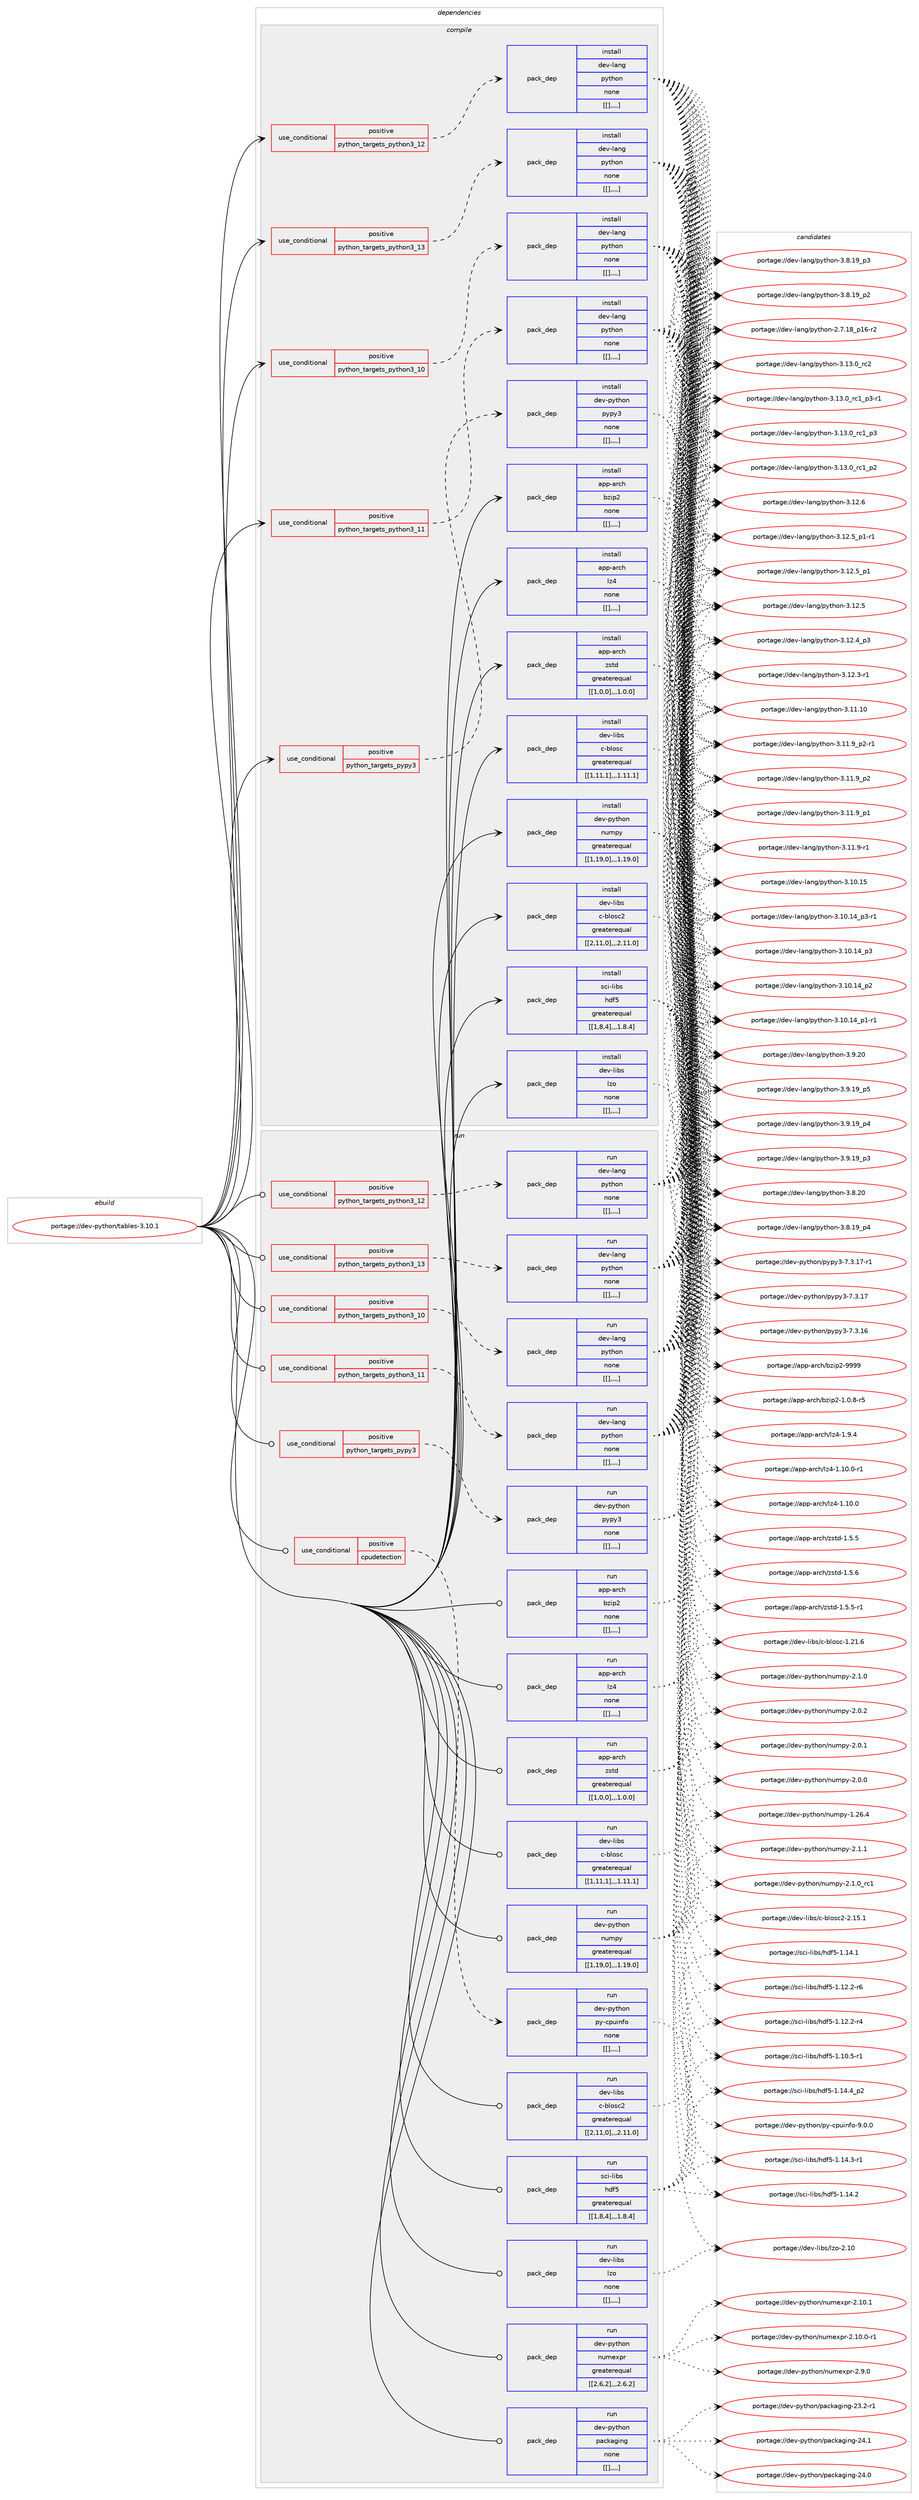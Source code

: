 digraph prolog {

# *************
# Graph options
# *************

newrank=true;
concentrate=true;
compound=true;
graph [rankdir=LR,fontname=Helvetica,fontsize=10,ranksep=1.5];#, ranksep=2.5, nodesep=0.2];
edge  [arrowhead=vee];
node  [fontname=Helvetica,fontsize=10];

# **********
# The ebuild
# **********

subgraph cluster_leftcol {
color=gray;
label=<<i>ebuild</i>>;
id [label="portage://dev-python/tables-3.10.1", color=red, width=4, href="../dev-python/tables-3.10.1.svg"];
}

# ****************
# The dependencies
# ****************

subgraph cluster_midcol {
color=gray;
label=<<i>dependencies</i>>;
subgraph cluster_compile {
fillcolor="#eeeeee";
style=filled;
label=<<i>compile</i>>;
subgraph cond41325 {
dependency167375 [label=<<TABLE BORDER="0" CELLBORDER="1" CELLSPACING="0" CELLPADDING="4"><TR><TD ROWSPAN="3" CELLPADDING="10">use_conditional</TD></TR><TR><TD>positive</TD></TR><TR><TD>python_targets_pypy3</TD></TR></TABLE>>, shape=none, color=red];
subgraph pack124789 {
dependency167376 [label=<<TABLE BORDER="0" CELLBORDER="1" CELLSPACING="0" CELLPADDING="4" WIDTH="220"><TR><TD ROWSPAN="6" CELLPADDING="30">pack_dep</TD></TR><TR><TD WIDTH="110">install</TD></TR><TR><TD>dev-python</TD></TR><TR><TD>pypy3</TD></TR><TR><TD>none</TD></TR><TR><TD>[[],,,,]</TD></TR></TABLE>>, shape=none, color=blue];
}
dependency167375:e -> dependency167376:w [weight=20,style="dashed",arrowhead="vee"];
}
id:e -> dependency167375:w [weight=20,style="solid",arrowhead="vee"];
subgraph cond41326 {
dependency167377 [label=<<TABLE BORDER="0" CELLBORDER="1" CELLSPACING="0" CELLPADDING="4"><TR><TD ROWSPAN="3" CELLPADDING="10">use_conditional</TD></TR><TR><TD>positive</TD></TR><TR><TD>python_targets_python3_10</TD></TR></TABLE>>, shape=none, color=red];
subgraph pack124790 {
dependency167378 [label=<<TABLE BORDER="0" CELLBORDER="1" CELLSPACING="0" CELLPADDING="4" WIDTH="220"><TR><TD ROWSPAN="6" CELLPADDING="30">pack_dep</TD></TR><TR><TD WIDTH="110">install</TD></TR><TR><TD>dev-lang</TD></TR><TR><TD>python</TD></TR><TR><TD>none</TD></TR><TR><TD>[[],,,,]</TD></TR></TABLE>>, shape=none, color=blue];
}
dependency167377:e -> dependency167378:w [weight=20,style="dashed",arrowhead="vee"];
}
id:e -> dependency167377:w [weight=20,style="solid",arrowhead="vee"];
subgraph cond41327 {
dependency167379 [label=<<TABLE BORDER="0" CELLBORDER="1" CELLSPACING="0" CELLPADDING="4"><TR><TD ROWSPAN="3" CELLPADDING="10">use_conditional</TD></TR><TR><TD>positive</TD></TR><TR><TD>python_targets_python3_11</TD></TR></TABLE>>, shape=none, color=red];
subgraph pack124791 {
dependency167380 [label=<<TABLE BORDER="0" CELLBORDER="1" CELLSPACING="0" CELLPADDING="4" WIDTH="220"><TR><TD ROWSPAN="6" CELLPADDING="30">pack_dep</TD></TR><TR><TD WIDTH="110">install</TD></TR><TR><TD>dev-lang</TD></TR><TR><TD>python</TD></TR><TR><TD>none</TD></TR><TR><TD>[[],,,,]</TD></TR></TABLE>>, shape=none, color=blue];
}
dependency167379:e -> dependency167380:w [weight=20,style="dashed",arrowhead="vee"];
}
id:e -> dependency167379:w [weight=20,style="solid",arrowhead="vee"];
subgraph cond41328 {
dependency167381 [label=<<TABLE BORDER="0" CELLBORDER="1" CELLSPACING="0" CELLPADDING="4"><TR><TD ROWSPAN="3" CELLPADDING="10">use_conditional</TD></TR><TR><TD>positive</TD></TR><TR><TD>python_targets_python3_12</TD></TR></TABLE>>, shape=none, color=red];
subgraph pack124792 {
dependency167382 [label=<<TABLE BORDER="0" CELLBORDER="1" CELLSPACING="0" CELLPADDING="4" WIDTH="220"><TR><TD ROWSPAN="6" CELLPADDING="30">pack_dep</TD></TR><TR><TD WIDTH="110">install</TD></TR><TR><TD>dev-lang</TD></TR><TR><TD>python</TD></TR><TR><TD>none</TD></TR><TR><TD>[[],,,,]</TD></TR></TABLE>>, shape=none, color=blue];
}
dependency167381:e -> dependency167382:w [weight=20,style="dashed",arrowhead="vee"];
}
id:e -> dependency167381:w [weight=20,style="solid",arrowhead="vee"];
subgraph cond41329 {
dependency167383 [label=<<TABLE BORDER="0" CELLBORDER="1" CELLSPACING="0" CELLPADDING="4"><TR><TD ROWSPAN="3" CELLPADDING="10">use_conditional</TD></TR><TR><TD>positive</TD></TR><TR><TD>python_targets_python3_13</TD></TR></TABLE>>, shape=none, color=red];
subgraph pack124793 {
dependency167384 [label=<<TABLE BORDER="0" CELLBORDER="1" CELLSPACING="0" CELLPADDING="4" WIDTH="220"><TR><TD ROWSPAN="6" CELLPADDING="30">pack_dep</TD></TR><TR><TD WIDTH="110">install</TD></TR><TR><TD>dev-lang</TD></TR><TR><TD>python</TD></TR><TR><TD>none</TD></TR><TR><TD>[[],,,,]</TD></TR></TABLE>>, shape=none, color=blue];
}
dependency167383:e -> dependency167384:w [weight=20,style="dashed",arrowhead="vee"];
}
id:e -> dependency167383:w [weight=20,style="solid",arrowhead="vee"];
subgraph pack124794 {
dependency167385 [label=<<TABLE BORDER="0" CELLBORDER="1" CELLSPACING="0" CELLPADDING="4" WIDTH="220"><TR><TD ROWSPAN="6" CELLPADDING="30">pack_dep</TD></TR><TR><TD WIDTH="110">install</TD></TR><TR><TD>app-arch</TD></TR><TR><TD>bzip2</TD></TR><TR><TD>none</TD></TR><TR><TD>[[],,,,]</TD></TR></TABLE>>, shape=none, color=blue];
}
id:e -> dependency167385:w [weight=20,style="solid",arrowhead="vee"];
subgraph pack124795 {
dependency167386 [label=<<TABLE BORDER="0" CELLBORDER="1" CELLSPACING="0" CELLPADDING="4" WIDTH="220"><TR><TD ROWSPAN="6" CELLPADDING="30">pack_dep</TD></TR><TR><TD WIDTH="110">install</TD></TR><TR><TD>app-arch</TD></TR><TR><TD>lz4</TD></TR><TR><TD>none</TD></TR><TR><TD>[[],,,,]</TD></TR></TABLE>>, shape=none, color=blue];
}
id:e -> dependency167386:w [weight=20,style="solid",arrowhead="vee"];
subgraph pack124796 {
dependency167387 [label=<<TABLE BORDER="0" CELLBORDER="1" CELLSPACING="0" CELLPADDING="4" WIDTH="220"><TR><TD ROWSPAN="6" CELLPADDING="30">pack_dep</TD></TR><TR><TD WIDTH="110">install</TD></TR><TR><TD>app-arch</TD></TR><TR><TD>zstd</TD></TR><TR><TD>greaterequal</TD></TR><TR><TD>[[1,0,0],,,1.0.0]</TD></TR></TABLE>>, shape=none, color=blue];
}
id:e -> dependency167387:w [weight=20,style="solid",arrowhead="vee"];
subgraph pack124797 {
dependency167388 [label=<<TABLE BORDER="0" CELLBORDER="1" CELLSPACING="0" CELLPADDING="4" WIDTH="220"><TR><TD ROWSPAN="6" CELLPADDING="30">pack_dep</TD></TR><TR><TD WIDTH="110">install</TD></TR><TR><TD>dev-libs</TD></TR><TR><TD>c-blosc</TD></TR><TR><TD>greaterequal</TD></TR><TR><TD>[[1,11,1],,,1.11.1]</TD></TR></TABLE>>, shape=none, color=blue];
}
id:e -> dependency167388:w [weight=20,style="solid",arrowhead="vee"];
subgraph pack124798 {
dependency167389 [label=<<TABLE BORDER="0" CELLBORDER="1" CELLSPACING="0" CELLPADDING="4" WIDTH="220"><TR><TD ROWSPAN="6" CELLPADDING="30">pack_dep</TD></TR><TR><TD WIDTH="110">install</TD></TR><TR><TD>dev-libs</TD></TR><TR><TD>c-blosc2</TD></TR><TR><TD>greaterequal</TD></TR><TR><TD>[[2,11,0],,,2.11.0]</TD></TR></TABLE>>, shape=none, color=blue];
}
id:e -> dependency167389:w [weight=20,style="solid",arrowhead="vee"];
subgraph pack124799 {
dependency167390 [label=<<TABLE BORDER="0" CELLBORDER="1" CELLSPACING="0" CELLPADDING="4" WIDTH="220"><TR><TD ROWSPAN="6" CELLPADDING="30">pack_dep</TD></TR><TR><TD WIDTH="110">install</TD></TR><TR><TD>dev-libs</TD></TR><TR><TD>lzo</TD></TR><TR><TD>none</TD></TR><TR><TD>[[],,,,]</TD></TR></TABLE>>, shape=none, color=blue];
}
id:e -> dependency167390:w [weight=20,style="solid",arrowhead="vee"];
subgraph pack124800 {
dependency167391 [label=<<TABLE BORDER="0" CELLBORDER="1" CELLSPACING="0" CELLPADDING="4" WIDTH="220"><TR><TD ROWSPAN="6" CELLPADDING="30">pack_dep</TD></TR><TR><TD WIDTH="110">install</TD></TR><TR><TD>dev-python</TD></TR><TR><TD>numpy</TD></TR><TR><TD>greaterequal</TD></TR><TR><TD>[[1,19,0],,,1.19.0]</TD></TR></TABLE>>, shape=none, color=blue];
}
id:e -> dependency167391:w [weight=20,style="solid",arrowhead="vee"];
subgraph pack124801 {
dependency167392 [label=<<TABLE BORDER="0" CELLBORDER="1" CELLSPACING="0" CELLPADDING="4" WIDTH="220"><TR><TD ROWSPAN="6" CELLPADDING="30">pack_dep</TD></TR><TR><TD WIDTH="110">install</TD></TR><TR><TD>sci-libs</TD></TR><TR><TD>hdf5</TD></TR><TR><TD>greaterequal</TD></TR><TR><TD>[[1,8,4],,,1.8.4]</TD></TR></TABLE>>, shape=none, color=blue];
}
id:e -> dependency167392:w [weight=20,style="solid",arrowhead="vee"];
}
subgraph cluster_compileandrun {
fillcolor="#eeeeee";
style=filled;
label=<<i>compile and run</i>>;
}
subgraph cluster_run {
fillcolor="#eeeeee";
style=filled;
label=<<i>run</i>>;
subgraph cond41330 {
dependency167393 [label=<<TABLE BORDER="0" CELLBORDER="1" CELLSPACING="0" CELLPADDING="4"><TR><TD ROWSPAN="3" CELLPADDING="10">use_conditional</TD></TR><TR><TD>positive</TD></TR><TR><TD>cpudetection</TD></TR></TABLE>>, shape=none, color=red];
subgraph pack124802 {
dependency167394 [label=<<TABLE BORDER="0" CELLBORDER="1" CELLSPACING="0" CELLPADDING="4" WIDTH="220"><TR><TD ROWSPAN="6" CELLPADDING="30">pack_dep</TD></TR><TR><TD WIDTH="110">run</TD></TR><TR><TD>dev-python</TD></TR><TR><TD>py-cpuinfo</TD></TR><TR><TD>none</TD></TR><TR><TD>[[],,,,]</TD></TR></TABLE>>, shape=none, color=blue];
}
dependency167393:e -> dependency167394:w [weight=20,style="dashed",arrowhead="vee"];
}
id:e -> dependency167393:w [weight=20,style="solid",arrowhead="odot"];
subgraph cond41331 {
dependency167395 [label=<<TABLE BORDER="0" CELLBORDER="1" CELLSPACING="0" CELLPADDING="4"><TR><TD ROWSPAN="3" CELLPADDING="10">use_conditional</TD></TR><TR><TD>positive</TD></TR><TR><TD>python_targets_pypy3</TD></TR></TABLE>>, shape=none, color=red];
subgraph pack124803 {
dependency167396 [label=<<TABLE BORDER="0" CELLBORDER="1" CELLSPACING="0" CELLPADDING="4" WIDTH="220"><TR><TD ROWSPAN="6" CELLPADDING="30">pack_dep</TD></TR><TR><TD WIDTH="110">run</TD></TR><TR><TD>dev-python</TD></TR><TR><TD>pypy3</TD></TR><TR><TD>none</TD></TR><TR><TD>[[],,,,]</TD></TR></TABLE>>, shape=none, color=blue];
}
dependency167395:e -> dependency167396:w [weight=20,style="dashed",arrowhead="vee"];
}
id:e -> dependency167395:w [weight=20,style="solid",arrowhead="odot"];
subgraph cond41332 {
dependency167397 [label=<<TABLE BORDER="0" CELLBORDER="1" CELLSPACING="0" CELLPADDING="4"><TR><TD ROWSPAN="3" CELLPADDING="10">use_conditional</TD></TR><TR><TD>positive</TD></TR><TR><TD>python_targets_python3_10</TD></TR></TABLE>>, shape=none, color=red];
subgraph pack124804 {
dependency167398 [label=<<TABLE BORDER="0" CELLBORDER="1" CELLSPACING="0" CELLPADDING="4" WIDTH="220"><TR><TD ROWSPAN="6" CELLPADDING="30">pack_dep</TD></TR><TR><TD WIDTH="110">run</TD></TR><TR><TD>dev-lang</TD></TR><TR><TD>python</TD></TR><TR><TD>none</TD></TR><TR><TD>[[],,,,]</TD></TR></TABLE>>, shape=none, color=blue];
}
dependency167397:e -> dependency167398:w [weight=20,style="dashed",arrowhead="vee"];
}
id:e -> dependency167397:w [weight=20,style="solid",arrowhead="odot"];
subgraph cond41333 {
dependency167399 [label=<<TABLE BORDER="0" CELLBORDER="1" CELLSPACING="0" CELLPADDING="4"><TR><TD ROWSPAN="3" CELLPADDING="10">use_conditional</TD></TR><TR><TD>positive</TD></TR><TR><TD>python_targets_python3_11</TD></TR></TABLE>>, shape=none, color=red];
subgraph pack124805 {
dependency167400 [label=<<TABLE BORDER="0" CELLBORDER="1" CELLSPACING="0" CELLPADDING="4" WIDTH="220"><TR><TD ROWSPAN="6" CELLPADDING="30">pack_dep</TD></TR><TR><TD WIDTH="110">run</TD></TR><TR><TD>dev-lang</TD></TR><TR><TD>python</TD></TR><TR><TD>none</TD></TR><TR><TD>[[],,,,]</TD></TR></TABLE>>, shape=none, color=blue];
}
dependency167399:e -> dependency167400:w [weight=20,style="dashed",arrowhead="vee"];
}
id:e -> dependency167399:w [weight=20,style="solid",arrowhead="odot"];
subgraph cond41334 {
dependency167401 [label=<<TABLE BORDER="0" CELLBORDER="1" CELLSPACING="0" CELLPADDING="4"><TR><TD ROWSPAN="3" CELLPADDING="10">use_conditional</TD></TR><TR><TD>positive</TD></TR><TR><TD>python_targets_python3_12</TD></TR></TABLE>>, shape=none, color=red];
subgraph pack124806 {
dependency167402 [label=<<TABLE BORDER="0" CELLBORDER="1" CELLSPACING="0" CELLPADDING="4" WIDTH="220"><TR><TD ROWSPAN="6" CELLPADDING="30">pack_dep</TD></TR><TR><TD WIDTH="110">run</TD></TR><TR><TD>dev-lang</TD></TR><TR><TD>python</TD></TR><TR><TD>none</TD></TR><TR><TD>[[],,,,]</TD></TR></TABLE>>, shape=none, color=blue];
}
dependency167401:e -> dependency167402:w [weight=20,style="dashed",arrowhead="vee"];
}
id:e -> dependency167401:w [weight=20,style="solid",arrowhead="odot"];
subgraph cond41335 {
dependency167403 [label=<<TABLE BORDER="0" CELLBORDER="1" CELLSPACING="0" CELLPADDING="4"><TR><TD ROWSPAN="3" CELLPADDING="10">use_conditional</TD></TR><TR><TD>positive</TD></TR><TR><TD>python_targets_python3_13</TD></TR></TABLE>>, shape=none, color=red];
subgraph pack124807 {
dependency167404 [label=<<TABLE BORDER="0" CELLBORDER="1" CELLSPACING="0" CELLPADDING="4" WIDTH="220"><TR><TD ROWSPAN="6" CELLPADDING="30">pack_dep</TD></TR><TR><TD WIDTH="110">run</TD></TR><TR><TD>dev-lang</TD></TR><TR><TD>python</TD></TR><TR><TD>none</TD></TR><TR><TD>[[],,,,]</TD></TR></TABLE>>, shape=none, color=blue];
}
dependency167403:e -> dependency167404:w [weight=20,style="dashed",arrowhead="vee"];
}
id:e -> dependency167403:w [weight=20,style="solid",arrowhead="odot"];
subgraph pack124808 {
dependency167405 [label=<<TABLE BORDER="0" CELLBORDER="1" CELLSPACING="0" CELLPADDING="4" WIDTH="220"><TR><TD ROWSPAN="6" CELLPADDING="30">pack_dep</TD></TR><TR><TD WIDTH="110">run</TD></TR><TR><TD>app-arch</TD></TR><TR><TD>bzip2</TD></TR><TR><TD>none</TD></TR><TR><TD>[[],,,,]</TD></TR></TABLE>>, shape=none, color=blue];
}
id:e -> dependency167405:w [weight=20,style="solid",arrowhead="odot"];
subgraph pack124809 {
dependency167406 [label=<<TABLE BORDER="0" CELLBORDER="1" CELLSPACING="0" CELLPADDING="4" WIDTH="220"><TR><TD ROWSPAN="6" CELLPADDING="30">pack_dep</TD></TR><TR><TD WIDTH="110">run</TD></TR><TR><TD>app-arch</TD></TR><TR><TD>lz4</TD></TR><TR><TD>none</TD></TR><TR><TD>[[],,,,]</TD></TR></TABLE>>, shape=none, color=blue];
}
id:e -> dependency167406:w [weight=20,style="solid",arrowhead="odot"];
subgraph pack124810 {
dependency167407 [label=<<TABLE BORDER="0" CELLBORDER="1" CELLSPACING="0" CELLPADDING="4" WIDTH="220"><TR><TD ROWSPAN="6" CELLPADDING="30">pack_dep</TD></TR><TR><TD WIDTH="110">run</TD></TR><TR><TD>app-arch</TD></TR><TR><TD>zstd</TD></TR><TR><TD>greaterequal</TD></TR><TR><TD>[[1,0,0],,,1.0.0]</TD></TR></TABLE>>, shape=none, color=blue];
}
id:e -> dependency167407:w [weight=20,style="solid",arrowhead="odot"];
subgraph pack124811 {
dependency167408 [label=<<TABLE BORDER="0" CELLBORDER="1" CELLSPACING="0" CELLPADDING="4" WIDTH="220"><TR><TD ROWSPAN="6" CELLPADDING="30">pack_dep</TD></TR><TR><TD WIDTH="110">run</TD></TR><TR><TD>dev-libs</TD></TR><TR><TD>c-blosc</TD></TR><TR><TD>greaterequal</TD></TR><TR><TD>[[1,11,1],,,1.11.1]</TD></TR></TABLE>>, shape=none, color=blue];
}
id:e -> dependency167408:w [weight=20,style="solid",arrowhead="odot"];
subgraph pack124812 {
dependency167409 [label=<<TABLE BORDER="0" CELLBORDER="1" CELLSPACING="0" CELLPADDING="4" WIDTH="220"><TR><TD ROWSPAN="6" CELLPADDING="30">pack_dep</TD></TR><TR><TD WIDTH="110">run</TD></TR><TR><TD>dev-libs</TD></TR><TR><TD>c-blosc2</TD></TR><TR><TD>greaterequal</TD></TR><TR><TD>[[2,11,0],,,2.11.0]</TD></TR></TABLE>>, shape=none, color=blue];
}
id:e -> dependency167409:w [weight=20,style="solid",arrowhead="odot"];
subgraph pack124813 {
dependency167410 [label=<<TABLE BORDER="0" CELLBORDER="1" CELLSPACING="0" CELLPADDING="4" WIDTH="220"><TR><TD ROWSPAN="6" CELLPADDING="30">pack_dep</TD></TR><TR><TD WIDTH="110">run</TD></TR><TR><TD>dev-libs</TD></TR><TR><TD>lzo</TD></TR><TR><TD>none</TD></TR><TR><TD>[[],,,,]</TD></TR></TABLE>>, shape=none, color=blue];
}
id:e -> dependency167410:w [weight=20,style="solid",arrowhead="odot"];
subgraph pack124814 {
dependency167411 [label=<<TABLE BORDER="0" CELLBORDER="1" CELLSPACING="0" CELLPADDING="4" WIDTH="220"><TR><TD ROWSPAN="6" CELLPADDING="30">pack_dep</TD></TR><TR><TD WIDTH="110">run</TD></TR><TR><TD>dev-python</TD></TR><TR><TD>numexpr</TD></TR><TR><TD>greaterequal</TD></TR><TR><TD>[[2,6,2],,,2.6.2]</TD></TR></TABLE>>, shape=none, color=blue];
}
id:e -> dependency167411:w [weight=20,style="solid",arrowhead="odot"];
subgraph pack124815 {
dependency167412 [label=<<TABLE BORDER="0" CELLBORDER="1" CELLSPACING="0" CELLPADDING="4" WIDTH="220"><TR><TD ROWSPAN="6" CELLPADDING="30">pack_dep</TD></TR><TR><TD WIDTH="110">run</TD></TR><TR><TD>dev-python</TD></TR><TR><TD>numpy</TD></TR><TR><TD>greaterequal</TD></TR><TR><TD>[[1,19,0],,,1.19.0]</TD></TR></TABLE>>, shape=none, color=blue];
}
id:e -> dependency167412:w [weight=20,style="solid",arrowhead="odot"];
subgraph pack124816 {
dependency167413 [label=<<TABLE BORDER="0" CELLBORDER="1" CELLSPACING="0" CELLPADDING="4" WIDTH="220"><TR><TD ROWSPAN="6" CELLPADDING="30">pack_dep</TD></TR><TR><TD WIDTH="110">run</TD></TR><TR><TD>dev-python</TD></TR><TR><TD>packaging</TD></TR><TR><TD>none</TD></TR><TR><TD>[[],,,,]</TD></TR></TABLE>>, shape=none, color=blue];
}
id:e -> dependency167413:w [weight=20,style="solid",arrowhead="odot"];
subgraph pack124817 {
dependency167414 [label=<<TABLE BORDER="0" CELLBORDER="1" CELLSPACING="0" CELLPADDING="4" WIDTH="220"><TR><TD ROWSPAN="6" CELLPADDING="30">pack_dep</TD></TR><TR><TD WIDTH="110">run</TD></TR><TR><TD>sci-libs</TD></TR><TR><TD>hdf5</TD></TR><TR><TD>greaterequal</TD></TR><TR><TD>[[1,8,4],,,1.8.4]</TD></TR></TABLE>>, shape=none, color=blue];
}
id:e -> dependency167414:w [weight=20,style="solid",arrowhead="odot"];
}
}

# **************
# The candidates
# **************

subgraph cluster_choices {
rank=same;
color=gray;
label=<<i>candidates</i>>;

subgraph choice124789 {
color=black;
nodesep=1;
choice100101118451121211161041111104711212111212151455546514649554511449 [label="portage://dev-python/pypy3-7.3.17-r1", color=red, width=4,href="../dev-python/pypy3-7.3.17-r1.svg"];
choice10010111845112121116104111110471121211121215145554651464955 [label="portage://dev-python/pypy3-7.3.17", color=red, width=4,href="../dev-python/pypy3-7.3.17.svg"];
choice10010111845112121116104111110471121211121215145554651464954 [label="portage://dev-python/pypy3-7.3.16", color=red, width=4,href="../dev-python/pypy3-7.3.16.svg"];
dependency167376:e -> choice100101118451121211161041111104711212111212151455546514649554511449:w [style=dotted,weight="100"];
dependency167376:e -> choice10010111845112121116104111110471121211121215145554651464955:w [style=dotted,weight="100"];
dependency167376:e -> choice10010111845112121116104111110471121211121215145554651464954:w [style=dotted,weight="100"];
}
subgraph choice124790 {
color=black;
nodesep=1;
choice10010111845108971101034711212111610411111045514649514648951149950 [label="portage://dev-lang/python-3.13.0_rc2", color=red, width=4,href="../dev-lang/python-3.13.0_rc2.svg"];
choice1001011184510897110103471121211161041111104551464951464895114994995112514511449 [label="portage://dev-lang/python-3.13.0_rc1_p3-r1", color=red, width=4,href="../dev-lang/python-3.13.0_rc1_p3-r1.svg"];
choice100101118451089711010347112121116104111110455146495146489511499499511251 [label="portage://dev-lang/python-3.13.0_rc1_p3", color=red, width=4,href="../dev-lang/python-3.13.0_rc1_p3.svg"];
choice100101118451089711010347112121116104111110455146495146489511499499511250 [label="portage://dev-lang/python-3.13.0_rc1_p2", color=red, width=4,href="../dev-lang/python-3.13.0_rc1_p2.svg"];
choice10010111845108971101034711212111610411111045514649504654 [label="portage://dev-lang/python-3.12.6", color=red, width=4,href="../dev-lang/python-3.12.6.svg"];
choice1001011184510897110103471121211161041111104551464950465395112494511449 [label="portage://dev-lang/python-3.12.5_p1-r1", color=red, width=4,href="../dev-lang/python-3.12.5_p1-r1.svg"];
choice100101118451089711010347112121116104111110455146495046539511249 [label="portage://dev-lang/python-3.12.5_p1", color=red, width=4,href="../dev-lang/python-3.12.5_p1.svg"];
choice10010111845108971101034711212111610411111045514649504653 [label="portage://dev-lang/python-3.12.5", color=red, width=4,href="../dev-lang/python-3.12.5.svg"];
choice100101118451089711010347112121116104111110455146495046529511251 [label="portage://dev-lang/python-3.12.4_p3", color=red, width=4,href="../dev-lang/python-3.12.4_p3.svg"];
choice100101118451089711010347112121116104111110455146495046514511449 [label="portage://dev-lang/python-3.12.3-r1", color=red, width=4,href="../dev-lang/python-3.12.3-r1.svg"];
choice1001011184510897110103471121211161041111104551464949464948 [label="portage://dev-lang/python-3.11.10", color=red, width=4,href="../dev-lang/python-3.11.10.svg"];
choice1001011184510897110103471121211161041111104551464949465795112504511449 [label="portage://dev-lang/python-3.11.9_p2-r1", color=red, width=4,href="../dev-lang/python-3.11.9_p2-r1.svg"];
choice100101118451089711010347112121116104111110455146494946579511250 [label="portage://dev-lang/python-3.11.9_p2", color=red, width=4,href="../dev-lang/python-3.11.9_p2.svg"];
choice100101118451089711010347112121116104111110455146494946579511249 [label="portage://dev-lang/python-3.11.9_p1", color=red, width=4,href="../dev-lang/python-3.11.9_p1.svg"];
choice100101118451089711010347112121116104111110455146494946574511449 [label="portage://dev-lang/python-3.11.9-r1", color=red, width=4,href="../dev-lang/python-3.11.9-r1.svg"];
choice1001011184510897110103471121211161041111104551464948464953 [label="portage://dev-lang/python-3.10.15", color=red, width=4,href="../dev-lang/python-3.10.15.svg"];
choice100101118451089711010347112121116104111110455146494846495295112514511449 [label="portage://dev-lang/python-3.10.14_p3-r1", color=red, width=4,href="../dev-lang/python-3.10.14_p3-r1.svg"];
choice10010111845108971101034711212111610411111045514649484649529511251 [label="portage://dev-lang/python-3.10.14_p3", color=red, width=4,href="../dev-lang/python-3.10.14_p3.svg"];
choice10010111845108971101034711212111610411111045514649484649529511250 [label="portage://dev-lang/python-3.10.14_p2", color=red, width=4,href="../dev-lang/python-3.10.14_p2.svg"];
choice100101118451089711010347112121116104111110455146494846495295112494511449 [label="portage://dev-lang/python-3.10.14_p1-r1", color=red, width=4,href="../dev-lang/python-3.10.14_p1-r1.svg"];
choice10010111845108971101034711212111610411111045514657465048 [label="portage://dev-lang/python-3.9.20", color=red, width=4,href="../dev-lang/python-3.9.20.svg"];
choice100101118451089711010347112121116104111110455146574649579511253 [label="portage://dev-lang/python-3.9.19_p5", color=red, width=4,href="../dev-lang/python-3.9.19_p5.svg"];
choice100101118451089711010347112121116104111110455146574649579511252 [label="portage://dev-lang/python-3.9.19_p4", color=red, width=4,href="../dev-lang/python-3.9.19_p4.svg"];
choice100101118451089711010347112121116104111110455146574649579511251 [label="portage://dev-lang/python-3.9.19_p3", color=red, width=4,href="../dev-lang/python-3.9.19_p3.svg"];
choice10010111845108971101034711212111610411111045514656465048 [label="portage://dev-lang/python-3.8.20", color=red, width=4,href="../dev-lang/python-3.8.20.svg"];
choice100101118451089711010347112121116104111110455146564649579511252 [label="portage://dev-lang/python-3.8.19_p4", color=red, width=4,href="../dev-lang/python-3.8.19_p4.svg"];
choice100101118451089711010347112121116104111110455146564649579511251 [label="portage://dev-lang/python-3.8.19_p3", color=red, width=4,href="../dev-lang/python-3.8.19_p3.svg"];
choice100101118451089711010347112121116104111110455146564649579511250 [label="portage://dev-lang/python-3.8.19_p2", color=red, width=4,href="../dev-lang/python-3.8.19_p2.svg"];
choice100101118451089711010347112121116104111110455046554649569511249544511450 [label="portage://dev-lang/python-2.7.18_p16-r2", color=red, width=4,href="../dev-lang/python-2.7.18_p16-r2.svg"];
dependency167378:e -> choice10010111845108971101034711212111610411111045514649514648951149950:w [style=dotted,weight="100"];
dependency167378:e -> choice1001011184510897110103471121211161041111104551464951464895114994995112514511449:w [style=dotted,weight="100"];
dependency167378:e -> choice100101118451089711010347112121116104111110455146495146489511499499511251:w [style=dotted,weight="100"];
dependency167378:e -> choice100101118451089711010347112121116104111110455146495146489511499499511250:w [style=dotted,weight="100"];
dependency167378:e -> choice10010111845108971101034711212111610411111045514649504654:w [style=dotted,weight="100"];
dependency167378:e -> choice1001011184510897110103471121211161041111104551464950465395112494511449:w [style=dotted,weight="100"];
dependency167378:e -> choice100101118451089711010347112121116104111110455146495046539511249:w [style=dotted,weight="100"];
dependency167378:e -> choice10010111845108971101034711212111610411111045514649504653:w [style=dotted,weight="100"];
dependency167378:e -> choice100101118451089711010347112121116104111110455146495046529511251:w [style=dotted,weight="100"];
dependency167378:e -> choice100101118451089711010347112121116104111110455146495046514511449:w [style=dotted,weight="100"];
dependency167378:e -> choice1001011184510897110103471121211161041111104551464949464948:w [style=dotted,weight="100"];
dependency167378:e -> choice1001011184510897110103471121211161041111104551464949465795112504511449:w [style=dotted,weight="100"];
dependency167378:e -> choice100101118451089711010347112121116104111110455146494946579511250:w [style=dotted,weight="100"];
dependency167378:e -> choice100101118451089711010347112121116104111110455146494946579511249:w [style=dotted,weight="100"];
dependency167378:e -> choice100101118451089711010347112121116104111110455146494946574511449:w [style=dotted,weight="100"];
dependency167378:e -> choice1001011184510897110103471121211161041111104551464948464953:w [style=dotted,weight="100"];
dependency167378:e -> choice100101118451089711010347112121116104111110455146494846495295112514511449:w [style=dotted,weight="100"];
dependency167378:e -> choice10010111845108971101034711212111610411111045514649484649529511251:w [style=dotted,weight="100"];
dependency167378:e -> choice10010111845108971101034711212111610411111045514649484649529511250:w [style=dotted,weight="100"];
dependency167378:e -> choice100101118451089711010347112121116104111110455146494846495295112494511449:w [style=dotted,weight="100"];
dependency167378:e -> choice10010111845108971101034711212111610411111045514657465048:w [style=dotted,weight="100"];
dependency167378:e -> choice100101118451089711010347112121116104111110455146574649579511253:w [style=dotted,weight="100"];
dependency167378:e -> choice100101118451089711010347112121116104111110455146574649579511252:w [style=dotted,weight="100"];
dependency167378:e -> choice100101118451089711010347112121116104111110455146574649579511251:w [style=dotted,weight="100"];
dependency167378:e -> choice10010111845108971101034711212111610411111045514656465048:w [style=dotted,weight="100"];
dependency167378:e -> choice100101118451089711010347112121116104111110455146564649579511252:w [style=dotted,weight="100"];
dependency167378:e -> choice100101118451089711010347112121116104111110455146564649579511251:w [style=dotted,weight="100"];
dependency167378:e -> choice100101118451089711010347112121116104111110455146564649579511250:w [style=dotted,weight="100"];
dependency167378:e -> choice100101118451089711010347112121116104111110455046554649569511249544511450:w [style=dotted,weight="100"];
}
subgraph choice124791 {
color=black;
nodesep=1;
choice10010111845108971101034711212111610411111045514649514648951149950 [label="portage://dev-lang/python-3.13.0_rc2", color=red, width=4,href="../dev-lang/python-3.13.0_rc2.svg"];
choice1001011184510897110103471121211161041111104551464951464895114994995112514511449 [label="portage://dev-lang/python-3.13.0_rc1_p3-r1", color=red, width=4,href="../dev-lang/python-3.13.0_rc1_p3-r1.svg"];
choice100101118451089711010347112121116104111110455146495146489511499499511251 [label="portage://dev-lang/python-3.13.0_rc1_p3", color=red, width=4,href="../dev-lang/python-3.13.0_rc1_p3.svg"];
choice100101118451089711010347112121116104111110455146495146489511499499511250 [label="portage://dev-lang/python-3.13.0_rc1_p2", color=red, width=4,href="../dev-lang/python-3.13.0_rc1_p2.svg"];
choice10010111845108971101034711212111610411111045514649504654 [label="portage://dev-lang/python-3.12.6", color=red, width=4,href="../dev-lang/python-3.12.6.svg"];
choice1001011184510897110103471121211161041111104551464950465395112494511449 [label="portage://dev-lang/python-3.12.5_p1-r1", color=red, width=4,href="../dev-lang/python-3.12.5_p1-r1.svg"];
choice100101118451089711010347112121116104111110455146495046539511249 [label="portage://dev-lang/python-3.12.5_p1", color=red, width=4,href="../dev-lang/python-3.12.5_p1.svg"];
choice10010111845108971101034711212111610411111045514649504653 [label="portage://dev-lang/python-3.12.5", color=red, width=4,href="../dev-lang/python-3.12.5.svg"];
choice100101118451089711010347112121116104111110455146495046529511251 [label="portage://dev-lang/python-3.12.4_p3", color=red, width=4,href="../dev-lang/python-3.12.4_p3.svg"];
choice100101118451089711010347112121116104111110455146495046514511449 [label="portage://dev-lang/python-3.12.3-r1", color=red, width=4,href="../dev-lang/python-3.12.3-r1.svg"];
choice1001011184510897110103471121211161041111104551464949464948 [label="portage://dev-lang/python-3.11.10", color=red, width=4,href="../dev-lang/python-3.11.10.svg"];
choice1001011184510897110103471121211161041111104551464949465795112504511449 [label="portage://dev-lang/python-3.11.9_p2-r1", color=red, width=4,href="../dev-lang/python-3.11.9_p2-r1.svg"];
choice100101118451089711010347112121116104111110455146494946579511250 [label="portage://dev-lang/python-3.11.9_p2", color=red, width=4,href="../dev-lang/python-3.11.9_p2.svg"];
choice100101118451089711010347112121116104111110455146494946579511249 [label="portage://dev-lang/python-3.11.9_p1", color=red, width=4,href="../dev-lang/python-3.11.9_p1.svg"];
choice100101118451089711010347112121116104111110455146494946574511449 [label="portage://dev-lang/python-3.11.9-r1", color=red, width=4,href="../dev-lang/python-3.11.9-r1.svg"];
choice1001011184510897110103471121211161041111104551464948464953 [label="portage://dev-lang/python-3.10.15", color=red, width=4,href="../dev-lang/python-3.10.15.svg"];
choice100101118451089711010347112121116104111110455146494846495295112514511449 [label="portage://dev-lang/python-3.10.14_p3-r1", color=red, width=4,href="../dev-lang/python-3.10.14_p3-r1.svg"];
choice10010111845108971101034711212111610411111045514649484649529511251 [label="portage://dev-lang/python-3.10.14_p3", color=red, width=4,href="../dev-lang/python-3.10.14_p3.svg"];
choice10010111845108971101034711212111610411111045514649484649529511250 [label="portage://dev-lang/python-3.10.14_p2", color=red, width=4,href="../dev-lang/python-3.10.14_p2.svg"];
choice100101118451089711010347112121116104111110455146494846495295112494511449 [label="portage://dev-lang/python-3.10.14_p1-r1", color=red, width=4,href="../dev-lang/python-3.10.14_p1-r1.svg"];
choice10010111845108971101034711212111610411111045514657465048 [label="portage://dev-lang/python-3.9.20", color=red, width=4,href="../dev-lang/python-3.9.20.svg"];
choice100101118451089711010347112121116104111110455146574649579511253 [label="portage://dev-lang/python-3.9.19_p5", color=red, width=4,href="../dev-lang/python-3.9.19_p5.svg"];
choice100101118451089711010347112121116104111110455146574649579511252 [label="portage://dev-lang/python-3.9.19_p4", color=red, width=4,href="../dev-lang/python-3.9.19_p4.svg"];
choice100101118451089711010347112121116104111110455146574649579511251 [label="portage://dev-lang/python-3.9.19_p3", color=red, width=4,href="../dev-lang/python-3.9.19_p3.svg"];
choice10010111845108971101034711212111610411111045514656465048 [label="portage://dev-lang/python-3.8.20", color=red, width=4,href="../dev-lang/python-3.8.20.svg"];
choice100101118451089711010347112121116104111110455146564649579511252 [label="portage://dev-lang/python-3.8.19_p4", color=red, width=4,href="../dev-lang/python-3.8.19_p4.svg"];
choice100101118451089711010347112121116104111110455146564649579511251 [label="portage://dev-lang/python-3.8.19_p3", color=red, width=4,href="../dev-lang/python-3.8.19_p3.svg"];
choice100101118451089711010347112121116104111110455146564649579511250 [label="portage://dev-lang/python-3.8.19_p2", color=red, width=4,href="../dev-lang/python-3.8.19_p2.svg"];
choice100101118451089711010347112121116104111110455046554649569511249544511450 [label="portage://dev-lang/python-2.7.18_p16-r2", color=red, width=4,href="../dev-lang/python-2.7.18_p16-r2.svg"];
dependency167380:e -> choice10010111845108971101034711212111610411111045514649514648951149950:w [style=dotted,weight="100"];
dependency167380:e -> choice1001011184510897110103471121211161041111104551464951464895114994995112514511449:w [style=dotted,weight="100"];
dependency167380:e -> choice100101118451089711010347112121116104111110455146495146489511499499511251:w [style=dotted,weight="100"];
dependency167380:e -> choice100101118451089711010347112121116104111110455146495146489511499499511250:w [style=dotted,weight="100"];
dependency167380:e -> choice10010111845108971101034711212111610411111045514649504654:w [style=dotted,weight="100"];
dependency167380:e -> choice1001011184510897110103471121211161041111104551464950465395112494511449:w [style=dotted,weight="100"];
dependency167380:e -> choice100101118451089711010347112121116104111110455146495046539511249:w [style=dotted,weight="100"];
dependency167380:e -> choice10010111845108971101034711212111610411111045514649504653:w [style=dotted,weight="100"];
dependency167380:e -> choice100101118451089711010347112121116104111110455146495046529511251:w [style=dotted,weight="100"];
dependency167380:e -> choice100101118451089711010347112121116104111110455146495046514511449:w [style=dotted,weight="100"];
dependency167380:e -> choice1001011184510897110103471121211161041111104551464949464948:w [style=dotted,weight="100"];
dependency167380:e -> choice1001011184510897110103471121211161041111104551464949465795112504511449:w [style=dotted,weight="100"];
dependency167380:e -> choice100101118451089711010347112121116104111110455146494946579511250:w [style=dotted,weight="100"];
dependency167380:e -> choice100101118451089711010347112121116104111110455146494946579511249:w [style=dotted,weight="100"];
dependency167380:e -> choice100101118451089711010347112121116104111110455146494946574511449:w [style=dotted,weight="100"];
dependency167380:e -> choice1001011184510897110103471121211161041111104551464948464953:w [style=dotted,weight="100"];
dependency167380:e -> choice100101118451089711010347112121116104111110455146494846495295112514511449:w [style=dotted,weight="100"];
dependency167380:e -> choice10010111845108971101034711212111610411111045514649484649529511251:w [style=dotted,weight="100"];
dependency167380:e -> choice10010111845108971101034711212111610411111045514649484649529511250:w [style=dotted,weight="100"];
dependency167380:e -> choice100101118451089711010347112121116104111110455146494846495295112494511449:w [style=dotted,weight="100"];
dependency167380:e -> choice10010111845108971101034711212111610411111045514657465048:w [style=dotted,weight="100"];
dependency167380:e -> choice100101118451089711010347112121116104111110455146574649579511253:w [style=dotted,weight="100"];
dependency167380:e -> choice100101118451089711010347112121116104111110455146574649579511252:w [style=dotted,weight="100"];
dependency167380:e -> choice100101118451089711010347112121116104111110455146574649579511251:w [style=dotted,weight="100"];
dependency167380:e -> choice10010111845108971101034711212111610411111045514656465048:w [style=dotted,weight="100"];
dependency167380:e -> choice100101118451089711010347112121116104111110455146564649579511252:w [style=dotted,weight="100"];
dependency167380:e -> choice100101118451089711010347112121116104111110455146564649579511251:w [style=dotted,weight="100"];
dependency167380:e -> choice100101118451089711010347112121116104111110455146564649579511250:w [style=dotted,weight="100"];
dependency167380:e -> choice100101118451089711010347112121116104111110455046554649569511249544511450:w [style=dotted,weight="100"];
}
subgraph choice124792 {
color=black;
nodesep=1;
choice10010111845108971101034711212111610411111045514649514648951149950 [label="portage://dev-lang/python-3.13.0_rc2", color=red, width=4,href="../dev-lang/python-3.13.0_rc2.svg"];
choice1001011184510897110103471121211161041111104551464951464895114994995112514511449 [label="portage://dev-lang/python-3.13.0_rc1_p3-r1", color=red, width=4,href="../dev-lang/python-3.13.0_rc1_p3-r1.svg"];
choice100101118451089711010347112121116104111110455146495146489511499499511251 [label="portage://dev-lang/python-3.13.0_rc1_p3", color=red, width=4,href="../dev-lang/python-3.13.0_rc1_p3.svg"];
choice100101118451089711010347112121116104111110455146495146489511499499511250 [label="portage://dev-lang/python-3.13.0_rc1_p2", color=red, width=4,href="../dev-lang/python-3.13.0_rc1_p2.svg"];
choice10010111845108971101034711212111610411111045514649504654 [label="portage://dev-lang/python-3.12.6", color=red, width=4,href="../dev-lang/python-3.12.6.svg"];
choice1001011184510897110103471121211161041111104551464950465395112494511449 [label="portage://dev-lang/python-3.12.5_p1-r1", color=red, width=4,href="../dev-lang/python-3.12.5_p1-r1.svg"];
choice100101118451089711010347112121116104111110455146495046539511249 [label="portage://dev-lang/python-3.12.5_p1", color=red, width=4,href="../dev-lang/python-3.12.5_p1.svg"];
choice10010111845108971101034711212111610411111045514649504653 [label="portage://dev-lang/python-3.12.5", color=red, width=4,href="../dev-lang/python-3.12.5.svg"];
choice100101118451089711010347112121116104111110455146495046529511251 [label="portage://dev-lang/python-3.12.4_p3", color=red, width=4,href="../dev-lang/python-3.12.4_p3.svg"];
choice100101118451089711010347112121116104111110455146495046514511449 [label="portage://dev-lang/python-3.12.3-r1", color=red, width=4,href="../dev-lang/python-3.12.3-r1.svg"];
choice1001011184510897110103471121211161041111104551464949464948 [label="portage://dev-lang/python-3.11.10", color=red, width=4,href="../dev-lang/python-3.11.10.svg"];
choice1001011184510897110103471121211161041111104551464949465795112504511449 [label="portage://dev-lang/python-3.11.9_p2-r1", color=red, width=4,href="../dev-lang/python-3.11.9_p2-r1.svg"];
choice100101118451089711010347112121116104111110455146494946579511250 [label="portage://dev-lang/python-3.11.9_p2", color=red, width=4,href="../dev-lang/python-3.11.9_p2.svg"];
choice100101118451089711010347112121116104111110455146494946579511249 [label="portage://dev-lang/python-3.11.9_p1", color=red, width=4,href="../dev-lang/python-3.11.9_p1.svg"];
choice100101118451089711010347112121116104111110455146494946574511449 [label="portage://dev-lang/python-3.11.9-r1", color=red, width=4,href="../dev-lang/python-3.11.9-r1.svg"];
choice1001011184510897110103471121211161041111104551464948464953 [label="portage://dev-lang/python-3.10.15", color=red, width=4,href="../dev-lang/python-3.10.15.svg"];
choice100101118451089711010347112121116104111110455146494846495295112514511449 [label="portage://dev-lang/python-3.10.14_p3-r1", color=red, width=4,href="../dev-lang/python-3.10.14_p3-r1.svg"];
choice10010111845108971101034711212111610411111045514649484649529511251 [label="portage://dev-lang/python-3.10.14_p3", color=red, width=4,href="../dev-lang/python-3.10.14_p3.svg"];
choice10010111845108971101034711212111610411111045514649484649529511250 [label="portage://dev-lang/python-3.10.14_p2", color=red, width=4,href="../dev-lang/python-3.10.14_p2.svg"];
choice100101118451089711010347112121116104111110455146494846495295112494511449 [label="portage://dev-lang/python-3.10.14_p1-r1", color=red, width=4,href="../dev-lang/python-3.10.14_p1-r1.svg"];
choice10010111845108971101034711212111610411111045514657465048 [label="portage://dev-lang/python-3.9.20", color=red, width=4,href="../dev-lang/python-3.9.20.svg"];
choice100101118451089711010347112121116104111110455146574649579511253 [label="portage://dev-lang/python-3.9.19_p5", color=red, width=4,href="../dev-lang/python-3.9.19_p5.svg"];
choice100101118451089711010347112121116104111110455146574649579511252 [label="portage://dev-lang/python-3.9.19_p4", color=red, width=4,href="../dev-lang/python-3.9.19_p4.svg"];
choice100101118451089711010347112121116104111110455146574649579511251 [label="portage://dev-lang/python-3.9.19_p3", color=red, width=4,href="../dev-lang/python-3.9.19_p3.svg"];
choice10010111845108971101034711212111610411111045514656465048 [label="portage://dev-lang/python-3.8.20", color=red, width=4,href="../dev-lang/python-3.8.20.svg"];
choice100101118451089711010347112121116104111110455146564649579511252 [label="portage://dev-lang/python-3.8.19_p4", color=red, width=4,href="../dev-lang/python-3.8.19_p4.svg"];
choice100101118451089711010347112121116104111110455146564649579511251 [label="portage://dev-lang/python-3.8.19_p3", color=red, width=4,href="../dev-lang/python-3.8.19_p3.svg"];
choice100101118451089711010347112121116104111110455146564649579511250 [label="portage://dev-lang/python-3.8.19_p2", color=red, width=4,href="../dev-lang/python-3.8.19_p2.svg"];
choice100101118451089711010347112121116104111110455046554649569511249544511450 [label="portage://dev-lang/python-2.7.18_p16-r2", color=red, width=4,href="../dev-lang/python-2.7.18_p16-r2.svg"];
dependency167382:e -> choice10010111845108971101034711212111610411111045514649514648951149950:w [style=dotted,weight="100"];
dependency167382:e -> choice1001011184510897110103471121211161041111104551464951464895114994995112514511449:w [style=dotted,weight="100"];
dependency167382:e -> choice100101118451089711010347112121116104111110455146495146489511499499511251:w [style=dotted,weight="100"];
dependency167382:e -> choice100101118451089711010347112121116104111110455146495146489511499499511250:w [style=dotted,weight="100"];
dependency167382:e -> choice10010111845108971101034711212111610411111045514649504654:w [style=dotted,weight="100"];
dependency167382:e -> choice1001011184510897110103471121211161041111104551464950465395112494511449:w [style=dotted,weight="100"];
dependency167382:e -> choice100101118451089711010347112121116104111110455146495046539511249:w [style=dotted,weight="100"];
dependency167382:e -> choice10010111845108971101034711212111610411111045514649504653:w [style=dotted,weight="100"];
dependency167382:e -> choice100101118451089711010347112121116104111110455146495046529511251:w [style=dotted,weight="100"];
dependency167382:e -> choice100101118451089711010347112121116104111110455146495046514511449:w [style=dotted,weight="100"];
dependency167382:e -> choice1001011184510897110103471121211161041111104551464949464948:w [style=dotted,weight="100"];
dependency167382:e -> choice1001011184510897110103471121211161041111104551464949465795112504511449:w [style=dotted,weight="100"];
dependency167382:e -> choice100101118451089711010347112121116104111110455146494946579511250:w [style=dotted,weight="100"];
dependency167382:e -> choice100101118451089711010347112121116104111110455146494946579511249:w [style=dotted,weight="100"];
dependency167382:e -> choice100101118451089711010347112121116104111110455146494946574511449:w [style=dotted,weight="100"];
dependency167382:e -> choice1001011184510897110103471121211161041111104551464948464953:w [style=dotted,weight="100"];
dependency167382:e -> choice100101118451089711010347112121116104111110455146494846495295112514511449:w [style=dotted,weight="100"];
dependency167382:e -> choice10010111845108971101034711212111610411111045514649484649529511251:w [style=dotted,weight="100"];
dependency167382:e -> choice10010111845108971101034711212111610411111045514649484649529511250:w [style=dotted,weight="100"];
dependency167382:e -> choice100101118451089711010347112121116104111110455146494846495295112494511449:w [style=dotted,weight="100"];
dependency167382:e -> choice10010111845108971101034711212111610411111045514657465048:w [style=dotted,weight="100"];
dependency167382:e -> choice100101118451089711010347112121116104111110455146574649579511253:w [style=dotted,weight="100"];
dependency167382:e -> choice100101118451089711010347112121116104111110455146574649579511252:w [style=dotted,weight="100"];
dependency167382:e -> choice100101118451089711010347112121116104111110455146574649579511251:w [style=dotted,weight="100"];
dependency167382:e -> choice10010111845108971101034711212111610411111045514656465048:w [style=dotted,weight="100"];
dependency167382:e -> choice100101118451089711010347112121116104111110455146564649579511252:w [style=dotted,weight="100"];
dependency167382:e -> choice100101118451089711010347112121116104111110455146564649579511251:w [style=dotted,weight="100"];
dependency167382:e -> choice100101118451089711010347112121116104111110455146564649579511250:w [style=dotted,weight="100"];
dependency167382:e -> choice100101118451089711010347112121116104111110455046554649569511249544511450:w [style=dotted,weight="100"];
}
subgraph choice124793 {
color=black;
nodesep=1;
choice10010111845108971101034711212111610411111045514649514648951149950 [label="portage://dev-lang/python-3.13.0_rc2", color=red, width=4,href="../dev-lang/python-3.13.0_rc2.svg"];
choice1001011184510897110103471121211161041111104551464951464895114994995112514511449 [label="portage://dev-lang/python-3.13.0_rc1_p3-r1", color=red, width=4,href="../dev-lang/python-3.13.0_rc1_p3-r1.svg"];
choice100101118451089711010347112121116104111110455146495146489511499499511251 [label="portage://dev-lang/python-3.13.0_rc1_p3", color=red, width=4,href="../dev-lang/python-3.13.0_rc1_p3.svg"];
choice100101118451089711010347112121116104111110455146495146489511499499511250 [label="portage://dev-lang/python-3.13.0_rc1_p2", color=red, width=4,href="../dev-lang/python-3.13.0_rc1_p2.svg"];
choice10010111845108971101034711212111610411111045514649504654 [label="portage://dev-lang/python-3.12.6", color=red, width=4,href="../dev-lang/python-3.12.6.svg"];
choice1001011184510897110103471121211161041111104551464950465395112494511449 [label="portage://dev-lang/python-3.12.5_p1-r1", color=red, width=4,href="../dev-lang/python-3.12.5_p1-r1.svg"];
choice100101118451089711010347112121116104111110455146495046539511249 [label="portage://dev-lang/python-3.12.5_p1", color=red, width=4,href="../dev-lang/python-3.12.5_p1.svg"];
choice10010111845108971101034711212111610411111045514649504653 [label="portage://dev-lang/python-3.12.5", color=red, width=4,href="../dev-lang/python-3.12.5.svg"];
choice100101118451089711010347112121116104111110455146495046529511251 [label="portage://dev-lang/python-3.12.4_p3", color=red, width=4,href="../dev-lang/python-3.12.4_p3.svg"];
choice100101118451089711010347112121116104111110455146495046514511449 [label="portage://dev-lang/python-3.12.3-r1", color=red, width=4,href="../dev-lang/python-3.12.3-r1.svg"];
choice1001011184510897110103471121211161041111104551464949464948 [label="portage://dev-lang/python-3.11.10", color=red, width=4,href="../dev-lang/python-3.11.10.svg"];
choice1001011184510897110103471121211161041111104551464949465795112504511449 [label="portage://dev-lang/python-3.11.9_p2-r1", color=red, width=4,href="../dev-lang/python-3.11.9_p2-r1.svg"];
choice100101118451089711010347112121116104111110455146494946579511250 [label="portage://dev-lang/python-3.11.9_p2", color=red, width=4,href="../dev-lang/python-3.11.9_p2.svg"];
choice100101118451089711010347112121116104111110455146494946579511249 [label="portage://dev-lang/python-3.11.9_p1", color=red, width=4,href="../dev-lang/python-3.11.9_p1.svg"];
choice100101118451089711010347112121116104111110455146494946574511449 [label="portage://dev-lang/python-3.11.9-r1", color=red, width=4,href="../dev-lang/python-3.11.9-r1.svg"];
choice1001011184510897110103471121211161041111104551464948464953 [label="portage://dev-lang/python-3.10.15", color=red, width=4,href="../dev-lang/python-3.10.15.svg"];
choice100101118451089711010347112121116104111110455146494846495295112514511449 [label="portage://dev-lang/python-3.10.14_p3-r1", color=red, width=4,href="../dev-lang/python-3.10.14_p3-r1.svg"];
choice10010111845108971101034711212111610411111045514649484649529511251 [label="portage://dev-lang/python-3.10.14_p3", color=red, width=4,href="../dev-lang/python-3.10.14_p3.svg"];
choice10010111845108971101034711212111610411111045514649484649529511250 [label="portage://dev-lang/python-3.10.14_p2", color=red, width=4,href="../dev-lang/python-3.10.14_p2.svg"];
choice100101118451089711010347112121116104111110455146494846495295112494511449 [label="portage://dev-lang/python-3.10.14_p1-r1", color=red, width=4,href="../dev-lang/python-3.10.14_p1-r1.svg"];
choice10010111845108971101034711212111610411111045514657465048 [label="portage://dev-lang/python-3.9.20", color=red, width=4,href="../dev-lang/python-3.9.20.svg"];
choice100101118451089711010347112121116104111110455146574649579511253 [label="portage://dev-lang/python-3.9.19_p5", color=red, width=4,href="../dev-lang/python-3.9.19_p5.svg"];
choice100101118451089711010347112121116104111110455146574649579511252 [label="portage://dev-lang/python-3.9.19_p4", color=red, width=4,href="../dev-lang/python-3.9.19_p4.svg"];
choice100101118451089711010347112121116104111110455146574649579511251 [label="portage://dev-lang/python-3.9.19_p3", color=red, width=4,href="../dev-lang/python-3.9.19_p3.svg"];
choice10010111845108971101034711212111610411111045514656465048 [label="portage://dev-lang/python-3.8.20", color=red, width=4,href="../dev-lang/python-3.8.20.svg"];
choice100101118451089711010347112121116104111110455146564649579511252 [label="portage://dev-lang/python-3.8.19_p4", color=red, width=4,href="../dev-lang/python-3.8.19_p4.svg"];
choice100101118451089711010347112121116104111110455146564649579511251 [label="portage://dev-lang/python-3.8.19_p3", color=red, width=4,href="../dev-lang/python-3.8.19_p3.svg"];
choice100101118451089711010347112121116104111110455146564649579511250 [label="portage://dev-lang/python-3.8.19_p2", color=red, width=4,href="../dev-lang/python-3.8.19_p2.svg"];
choice100101118451089711010347112121116104111110455046554649569511249544511450 [label="portage://dev-lang/python-2.7.18_p16-r2", color=red, width=4,href="../dev-lang/python-2.7.18_p16-r2.svg"];
dependency167384:e -> choice10010111845108971101034711212111610411111045514649514648951149950:w [style=dotted,weight="100"];
dependency167384:e -> choice1001011184510897110103471121211161041111104551464951464895114994995112514511449:w [style=dotted,weight="100"];
dependency167384:e -> choice100101118451089711010347112121116104111110455146495146489511499499511251:w [style=dotted,weight="100"];
dependency167384:e -> choice100101118451089711010347112121116104111110455146495146489511499499511250:w [style=dotted,weight="100"];
dependency167384:e -> choice10010111845108971101034711212111610411111045514649504654:w [style=dotted,weight="100"];
dependency167384:e -> choice1001011184510897110103471121211161041111104551464950465395112494511449:w [style=dotted,weight="100"];
dependency167384:e -> choice100101118451089711010347112121116104111110455146495046539511249:w [style=dotted,weight="100"];
dependency167384:e -> choice10010111845108971101034711212111610411111045514649504653:w [style=dotted,weight="100"];
dependency167384:e -> choice100101118451089711010347112121116104111110455146495046529511251:w [style=dotted,weight="100"];
dependency167384:e -> choice100101118451089711010347112121116104111110455146495046514511449:w [style=dotted,weight="100"];
dependency167384:e -> choice1001011184510897110103471121211161041111104551464949464948:w [style=dotted,weight="100"];
dependency167384:e -> choice1001011184510897110103471121211161041111104551464949465795112504511449:w [style=dotted,weight="100"];
dependency167384:e -> choice100101118451089711010347112121116104111110455146494946579511250:w [style=dotted,weight="100"];
dependency167384:e -> choice100101118451089711010347112121116104111110455146494946579511249:w [style=dotted,weight="100"];
dependency167384:e -> choice100101118451089711010347112121116104111110455146494946574511449:w [style=dotted,weight="100"];
dependency167384:e -> choice1001011184510897110103471121211161041111104551464948464953:w [style=dotted,weight="100"];
dependency167384:e -> choice100101118451089711010347112121116104111110455146494846495295112514511449:w [style=dotted,weight="100"];
dependency167384:e -> choice10010111845108971101034711212111610411111045514649484649529511251:w [style=dotted,weight="100"];
dependency167384:e -> choice10010111845108971101034711212111610411111045514649484649529511250:w [style=dotted,weight="100"];
dependency167384:e -> choice100101118451089711010347112121116104111110455146494846495295112494511449:w [style=dotted,weight="100"];
dependency167384:e -> choice10010111845108971101034711212111610411111045514657465048:w [style=dotted,weight="100"];
dependency167384:e -> choice100101118451089711010347112121116104111110455146574649579511253:w [style=dotted,weight="100"];
dependency167384:e -> choice100101118451089711010347112121116104111110455146574649579511252:w [style=dotted,weight="100"];
dependency167384:e -> choice100101118451089711010347112121116104111110455146574649579511251:w [style=dotted,weight="100"];
dependency167384:e -> choice10010111845108971101034711212111610411111045514656465048:w [style=dotted,weight="100"];
dependency167384:e -> choice100101118451089711010347112121116104111110455146564649579511252:w [style=dotted,weight="100"];
dependency167384:e -> choice100101118451089711010347112121116104111110455146564649579511251:w [style=dotted,weight="100"];
dependency167384:e -> choice100101118451089711010347112121116104111110455146564649579511250:w [style=dotted,weight="100"];
dependency167384:e -> choice100101118451089711010347112121116104111110455046554649569511249544511450:w [style=dotted,weight="100"];
}
subgraph choice124794 {
color=black;
nodesep=1;
choice971121124597114991044798122105112504557575757 [label="portage://app-arch/bzip2-9999", color=red, width=4,href="../app-arch/bzip2-9999.svg"];
choice971121124597114991044798122105112504549464846564511453 [label="portage://app-arch/bzip2-1.0.8-r5", color=red, width=4,href="../app-arch/bzip2-1.0.8-r5.svg"];
dependency167385:e -> choice971121124597114991044798122105112504557575757:w [style=dotted,weight="100"];
dependency167385:e -> choice971121124597114991044798122105112504549464846564511453:w [style=dotted,weight="100"];
}
subgraph choice124795 {
color=black;
nodesep=1;
choice971121124597114991044710812252454946494846484511449 [label="portage://app-arch/lz4-1.10.0-r1", color=red, width=4,href="../app-arch/lz4-1.10.0-r1.svg"];
choice97112112459711499104471081225245494649484648 [label="portage://app-arch/lz4-1.10.0", color=red, width=4,href="../app-arch/lz4-1.10.0.svg"];
choice971121124597114991044710812252454946574652 [label="portage://app-arch/lz4-1.9.4", color=red, width=4,href="../app-arch/lz4-1.9.4.svg"];
dependency167386:e -> choice971121124597114991044710812252454946494846484511449:w [style=dotted,weight="100"];
dependency167386:e -> choice97112112459711499104471081225245494649484648:w [style=dotted,weight="100"];
dependency167386:e -> choice971121124597114991044710812252454946574652:w [style=dotted,weight="100"];
}
subgraph choice124796 {
color=black;
nodesep=1;
choice9711211245971149910447122115116100454946534654 [label="portage://app-arch/zstd-1.5.6", color=red, width=4,href="../app-arch/zstd-1.5.6.svg"];
choice97112112459711499104471221151161004549465346534511449 [label="portage://app-arch/zstd-1.5.5-r1", color=red, width=4,href="../app-arch/zstd-1.5.5-r1.svg"];
choice9711211245971149910447122115116100454946534653 [label="portage://app-arch/zstd-1.5.5", color=red, width=4,href="../app-arch/zstd-1.5.5.svg"];
dependency167387:e -> choice9711211245971149910447122115116100454946534654:w [style=dotted,weight="100"];
dependency167387:e -> choice97112112459711499104471221151161004549465346534511449:w [style=dotted,weight="100"];
dependency167387:e -> choice9711211245971149910447122115116100454946534653:w [style=dotted,weight="100"];
}
subgraph choice124797 {
color=black;
nodesep=1;
choice1001011184510810598115479945981081111159945494650494654 [label="portage://dev-libs/c-blosc-1.21.6", color=red, width=4,href="../dev-libs/c-blosc-1.21.6.svg"];
dependency167388:e -> choice1001011184510810598115479945981081111159945494650494654:w [style=dotted,weight="100"];
}
subgraph choice124798 {
color=black;
nodesep=1;
choice100101118451081059811547994598108111115995045504649534649 [label="portage://dev-libs/c-blosc2-2.15.1", color=red, width=4,href="../dev-libs/c-blosc2-2.15.1.svg"];
dependency167389:e -> choice100101118451081059811547994598108111115995045504649534649:w [style=dotted,weight="100"];
}
subgraph choice124799 {
color=black;
nodesep=1;
choice1001011184510810598115471081221114550464948 [label="portage://dev-libs/lzo-2.10", color=red, width=4,href="../dev-libs/lzo-2.10.svg"];
dependency167390:e -> choice1001011184510810598115471081221114550464948:w [style=dotted,weight="100"];
}
subgraph choice124800 {
color=black;
nodesep=1;
choice1001011184511212111610411111047110117109112121455046494649 [label="portage://dev-python/numpy-2.1.1", color=red, width=4,href="../dev-python/numpy-2.1.1.svg"];
choice1001011184511212111610411111047110117109112121455046494648951149949 [label="portage://dev-python/numpy-2.1.0_rc1", color=red, width=4,href="../dev-python/numpy-2.1.0_rc1.svg"];
choice1001011184511212111610411111047110117109112121455046494648 [label="portage://dev-python/numpy-2.1.0", color=red, width=4,href="../dev-python/numpy-2.1.0.svg"];
choice1001011184511212111610411111047110117109112121455046484650 [label="portage://dev-python/numpy-2.0.2", color=red, width=4,href="../dev-python/numpy-2.0.2.svg"];
choice1001011184511212111610411111047110117109112121455046484649 [label="portage://dev-python/numpy-2.0.1", color=red, width=4,href="../dev-python/numpy-2.0.1.svg"];
choice1001011184511212111610411111047110117109112121455046484648 [label="portage://dev-python/numpy-2.0.0", color=red, width=4,href="../dev-python/numpy-2.0.0.svg"];
choice100101118451121211161041111104711011710911212145494650544652 [label="portage://dev-python/numpy-1.26.4", color=red, width=4,href="../dev-python/numpy-1.26.4.svg"];
dependency167391:e -> choice1001011184511212111610411111047110117109112121455046494649:w [style=dotted,weight="100"];
dependency167391:e -> choice1001011184511212111610411111047110117109112121455046494648951149949:w [style=dotted,weight="100"];
dependency167391:e -> choice1001011184511212111610411111047110117109112121455046494648:w [style=dotted,weight="100"];
dependency167391:e -> choice1001011184511212111610411111047110117109112121455046484650:w [style=dotted,weight="100"];
dependency167391:e -> choice1001011184511212111610411111047110117109112121455046484649:w [style=dotted,weight="100"];
dependency167391:e -> choice1001011184511212111610411111047110117109112121455046484648:w [style=dotted,weight="100"];
dependency167391:e -> choice100101118451121211161041111104711011710911212145494650544652:w [style=dotted,weight="100"];
}
subgraph choice124801 {
color=black;
nodesep=1;
choice1159910545108105981154710410010253454946495246529511250 [label="portage://sci-libs/hdf5-1.14.4_p2", color=red, width=4,href="../sci-libs/hdf5-1.14.4_p2.svg"];
choice1159910545108105981154710410010253454946495246514511449 [label="portage://sci-libs/hdf5-1.14.3-r1", color=red, width=4,href="../sci-libs/hdf5-1.14.3-r1.svg"];
choice115991054510810598115471041001025345494649524650 [label="portage://sci-libs/hdf5-1.14.2", color=red, width=4,href="../sci-libs/hdf5-1.14.2.svg"];
choice115991054510810598115471041001025345494649524649 [label="portage://sci-libs/hdf5-1.14.1", color=red, width=4,href="../sci-libs/hdf5-1.14.1.svg"];
choice1159910545108105981154710410010253454946495046504511454 [label="portage://sci-libs/hdf5-1.12.2-r6", color=red, width=4,href="../sci-libs/hdf5-1.12.2-r6.svg"];
choice1159910545108105981154710410010253454946495046504511452 [label="portage://sci-libs/hdf5-1.12.2-r4", color=red, width=4,href="../sci-libs/hdf5-1.12.2-r4.svg"];
choice1159910545108105981154710410010253454946494846534511449 [label="portage://sci-libs/hdf5-1.10.5-r1", color=red, width=4,href="../sci-libs/hdf5-1.10.5-r1.svg"];
dependency167392:e -> choice1159910545108105981154710410010253454946495246529511250:w [style=dotted,weight="100"];
dependency167392:e -> choice1159910545108105981154710410010253454946495246514511449:w [style=dotted,weight="100"];
dependency167392:e -> choice115991054510810598115471041001025345494649524650:w [style=dotted,weight="100"];
dependency167392:e -> choice115991054510810598115471041001025345494649524649:w [style=dotted,weight="100"];
dependency167392:e -> choice1159910545108105981154710410010253454946495046504511454:w [style=dotted,weight="100"];
dependency167392:e -> choice1159910545108105981154710410010253454946495046504511452:w [style=dotted,weight="100"];
dependency167392:e -> choice1159910545108105981154710410010253454946494846534511449:w [style=dotted,weight="100"];
}
subgraph choice124802 {
color=black;
nodesep=1;
choice10010111845112121116104111110471121214599112117105110102111455746484648 [label="portage://dev-python/py-cpuinfo-9.0.0", color=red, width=4,href="../dev-python/py-cpuinfo-9.0.0.svg"];
dependency167394:e -> choice10010111845112121116104111110471121214599112117105110102111455746484648:w [style=dotted,weight="100"];
}
subgraph choice124803 {
color=black;
nodesep=1;
choice100101118451121211161041111104711212111212151455546514649554511449 [label="portage://dev-python/pypy3-7.3.17-r1", color=red, width=4,href="../dev-python/pypy3-7.3.17-r1.svg"];
choice10010111845112121116104111110471121211121215145554651464955 [label="portage://dev-python/pypy3-7.3.17", color=red, width=4,href="../dev-python/pypy3-7.3.17.svg"];
choice10010111845112121116104111110471121211121215145554651464954 [label="portage://dev-python/pypy3-7.3.16", color=red, width=4,href="../dev-python/pypy3-7.3.16.svg"];
dependency167396:e -> choice100101118451121211161041111104711212111212151455546514649554511449:w [style=dotted,weight="100"];
dependency167396:e -> choice10010111845112121116104111110471121211121215145554651464955:w [style=dotted,weight="100"];
dependency167396:e -> choice10010111845112121116104111110471121211121215145554651464954:w [style=dotted,weight="100"];
}
subgraph choice124804 {
color=black;
nodesep=1;
choice10010111845108971101034711212111610411111045514649514648951149950 [label="portage://dev-lang/python-3.13.0_rc2", color=red, width=4,href="../dev-lang/python-3.13.0_rc2.svg"];
choice1001011184510897110103471121211161041111104551464951464895114994995112514511449 [label="portage://dev-lang/python-3.13.0_rc1_p3-r1", color=red, width=4,href="../dev-lang/python-3.13.0_rc1_p3-r1.svg"];
choice100101118451089711010347112121116104111110455146495146489511499499511251 [label="portage://dev-lang/python-3.13.0_rc1_p3", color=red, width=4,href="../dev-lang/python-3.13.0_rc1_p3.svg"];
choice100101118451089711010347112121116104111110455146495146489511499499511250 [label="portage://dev-lang/python-3.13.0_rc1_p2", color=red, width=4,href="../dev-lang/python-3.13.0_rc1_p2.svg"];
choice10010111845108971101034711212111610411111045514649504654 [label="portage://dev-lang/python-3.12.6", color=red, width=4,href="../dev-lang/python-3.12.6.svg"];
choice1001011184510897110103471121211161041111104551464950465395112494511449 [label="portage://dev-lang/python-3.12.5_p1-r1", color=red, width=4,href="../dev-lang/python-3.12.5_p1-r1.svg"];
choice100101118451089711010347112121116104111110455146495046539511249 [label="portage://dev-lang/python-3.12.5_p1", color=red, width=4,href="../dev-lang/python-3.12.5_p1.svg"];
choice10010111845108971101034711212111610411111045514649504653 [label="portage://dev-lang/python-3.12.5", color=red, width=4,href="../dev-lang/python-3.12.5.svg"];
choice100101118451089711010347112121116104111110455146495046529511251 [label="portage://dev-lang/python-3.12.4_p3", color=red, width=4,href="../dev-lang/python-3.12.4_p3.svg"];
choice100101118451089711010347112121116104111110455146495046514511449 [label="portage://dev-lang/python-3.12.3-r1", color=red, width=4,href="../dev-lang/python-3.12.3-r1.svg"];
choice1001011184510897110103471121211161041111104551464949464948 [label="portage://dev-lang/python-3.11.10", color=red, width=4,href="../dev-lang/python-3.11.10.svg"];
choice1001011184510897110103471121211161041111104551464949465795112504511449 [label="portage://dev-lang/python-3.11.9_p2-r1", color=red, width=4,href="../dev-lang/python-3.11.9_p2-r1.svg"];
choice100101118451089711010347112121116104111110455146494946579511250 [label="portage://dev-lang/python-3.11.9_p2", color=red, width=4,href="../dev-lang/python-3.11.9_p2.svg"];
choice100101118451089711010347112121116104111110455146494946579511249 [label="portage://dev-lang/python-3.11.9_p1", color=red, width=4,href="../dev-lang/python-3.11.9_p1.svg"];
choice100101118451089711010347112121116104111110455146494946574511449 [label="portage://dev-lang/python-3.11.9-r1", color=red, width=4,href="../dev-lang/python-3.11.9-r1.svg"];
choice1001011184510897110103471121211161041111104551464948464953 [label="portage://dev-lang/python-3.10.15", color=red, width=4,href="../dev-lang/python-3.10.15.svg"];
choice100101118451089711010347112121116104111110455146494846495295112514511449 [label="portage://dev-lang/python-3.10.14_p3-r1", color=red, width=4,href="../dev-lang/python-3.10.14_p3-r1.svg"];
choice10010111845108971101034711212111610411111045514649484649529511251 [label="portage://dev-lang/python-3.10.14_p3", color=red, width=4,href="../dev-lang/python-3.10.14_p3.svg"];
choice10010111845108971101034711212111610411111045514649484649529511250 [label="portage://dev-lang/python-3.10.14_p2", color=red, width=4,href="../dev-lang/python-3.10.14_p2.svg"];
choice100101118451089711010347112121116104111110455146494846495295112494511449 [label="portage://dev-lang/python-3.10.14_p1-r1", color=red, width=4,href="../dev-lang/python-3.10.14_p1-r1.svg"];
choice10010111845108971101034711212111610411111045514657465048 [label="portage://dev-lang/python-3.9.20", color=red, width=4,href="../dev-lang/python-3.9.20.svg"];
choice100101118451089711010347112121116104111110455146574649579511253 [label="portage://dev-lang/python-3.9.19_p5", color=red, width=4,href="../dev-lang/python-3.9.19_p5.svg"];
choice100101118451089711010347112121116104111110455146574649579511252 [label="portage://dev-lang/python-3.9.19_p4", color=red, width=4,href="../dev-lang/python-3.9.19_p4.svg"];
choice100101118451089711010347112121116104111110455146574649579511251 [label="portage://dev-lang/python-3.9.19_p3", color=red, width=4,href="../dev-lang/python-3.9.19_p3.svg"];
choice10010111845108971101034711212111610411111045514656465048 [label="portage://dev-lang/python-3.8.20", color=red, width=4,href="../dev-lang/python-3.8.20.svg"];
choice100101118451089711010347112121116104111110455146564649579511252 [label="portage://dev-lang/python-3.8.19_p4", color=red, width=4,href="../dev-lang/python-3.8.19_p4.svg"];
choice100101118451089711010347112121116104111110455146564649579511251 [label="portage://dev-lang/python-3.8.19_p3", color=red, width=4,href="../dev-lang/python-3.8.19_p3.svg"];
choice100101118451089711010347112121116104111110455146564649579511250 [label="portage://dev-lang/python-3.8.19_p2", color=red, width=4,href="../dev-lang/python-3.8.19_p2.svg"];
choice100101118451089711010347112121116104111110455046554649569511249544511450 [label="portage://dev-lang/python-2.7.18_p16-r2", color=red, width=4,href="../dev-lang/python-2.7.18_p16-r2.svg"];
dependency167398:e -> choice10010111845108971101034711212111610411111045514649514648951149950:w [style=dotted,weight="100"];
dependency167398:e -> choice1001011184510897110103471121211161041111104551464951464895114994995112514511449:w [style=dotted,weight="100"];
dependency167398:e -> choice100101118451089711010347112121116104111110455146495146489511499499511251:w [style=dotted,weight="100"];
dependency167398:e -> choice100101118451089711010347112121116104111110455146495146489511499499511250:w [style=dotted,weight="100"];
dependency167398:e -> choice10010111845108971101034711212111610411111045514649504654:w [style=dotted,weight="100"];
dependency167398:e -> choice1001011184510897110103471121211161041111104551464950465395112494511449:w [style=dotted,weight="100"];
dependency167398:e -> choice100101118451089711010347112121116104111110455146495046539511249:w [style=dotted,weight="100"];
dependency167398:e -> choice10010111845108971101034711212111610411111045514649504653:w [style=dotted,weight="100"];
dependency167398:e -> choice100101118451089711010347112121116104111110455146495046529511251:w [style=dotted,weight="100"];
dependency167398:e -> choice100101118451089711010347112121116104111110455146495046514511449:w [style=dotted,weight="100"];
dependency167398:e -> choice1001011184510897110103471121211161041111104551464949464948:w [style=dotted,weight="100"];
dependency167398:e -> choice1001011184510897110103471121211161041111104551464949465795112504511449:w [style=dotted,weight="100"];
dependency167398:e -> choice100101118451089711010347112121116104111110455146494946579511250:w [style=dotted,weight="100"];
dependency167398:e -> choice100101118451089711010347112121116104111110455146494946579511249:w [style=dotted,weight="100"];
dependency167398:e -> choice100101118451089711010347112121116104111110455146494946574511449:w [style=dotted,weight="100"];
dependency167398:e -> choice1001011184510897110103471121211161041111104551464948464953:w [style=dotted,weight="100"];
dependency167398:e -> choice100101118451089711010347112121116104111110455146494846495295112514511449:w [style=dotted,weight="100"];
dependency167398:e -> choice10010111845108971101034711212111610411111045514649484649529511251:w [style=dotted,weight="100"];
dependency167398:e -> choice10010111845108971101034711212111610411111045514649484649529511250:w [style=dotted,weight="100"];
dependency167398:e -> choice100101118451089711010347112121116104111110455146494846495295112494511449:w [style=dotted,weight="100"];
dependency167398:e -> choice10010111845108971101034711212111610411111045514657465048:w [style=dotted,weight="100"];
dependency167398:e -> choice100101118451089711010347112121116104111110455146574649579511253:w [style=dotted,weight="100"];
dependency167398:e -> choice100101118451089711010347112121116104111110455146574649579511252:w [style=dotted,weight="100"];
dependency167398:e -> choice100101118451089711010347112121116104111110455146574649579511251:w [style=dotted,weight="100"];
dependency167398:e -> choice10010111845108971101034711212111610411111045514656465048:w [style=dotted,weight="100"];
dependency167398:e -> choice100101118451089711010347112121116104111110455146564649579511252:w [style=dotted,weight="100"];
dependency167398:e -> choice100101118451089711010347112121116104111110455146564649579511251:w [style=dotted,weight="100"];
dependency167398:e -> choice100101118451089711010347112121116104111110455146564649579511250:w [style=dotted,weight="100"];
dependency167398:e -> choice100101118451089711010347112121116104111110455046554649569511249544511450:w [style=dotted,weight="100"];
}
subgraph choice124805 {
color=black;
nodesep=1;
choice10010111845108971101034711212111610411111045514649514648951149950 [label="portage://dev-lang/python-3.13.0_rc2", color=red, width=4,href="../dev-lang/python-3.13.0_rc2.svg"];
choice1001011184510897110103471121211161041111104551464951464895114994995112514511449 [label="portage://dev-lang/python-3.13.0_rc1_p3-r1", color=red, width=4,href="../dev-lang/python-3.13.0_rc1_p3-r1.svg"];
choice100101118451089711010347112121116104111110455146495146489511499499511251 [label="portage://dev-lang/python-3.13.0_rc1_p3", color=red, width=4,href="../dev-lang/python-3.13.0_rc1_p3.svg"];
choice100101118451089711010347112121116104111110455146495146489511499499511250 [label="portage://dev-lang/python-3.13.0_rc1_p2", color=red, width=4,href="../dev-lang/python-3.13.0_rc1_p2.svg"];
choice10010111845108971101034711212111610411111045514649504654 [label="portage://dev-lang/python-3.12.6", color=red, width=4,href="../dev-lang/python-3.12.6.svg"];
choice1001011184510897110103471121211161041111104551464950465395112494511449 [label="portage://dev-lang/python-3.12.5_p1-r1", color=red, width=4,href="../dev-lang/python-3.12.5_p1-r1.svg"];
choice100101118451089711010347112121116104111110455146495046539511249 [label="portage://dev-lang/python-3.12.5_p1", color=red, width=4,href="../dev-lang/python-3.12.5_p1.svg"];
choice10010111845108971101034711212111610411111045514649504653 [label="portage://dev-lang/python-3.12.5", color=red, width=4,href="../dev-lang/python-3.12.5.svg"];
choice100101118451089711010347112121116104111110455146495046529511251 [label="portage://dev-lang/python-3.12.4_p3", color=red, width=4,href="../dev-lang/python-3.12.4_p3.svg"];
choice100101118451089711010347112121116104111110455146495046514511449 [label="portage://dev-lang/python-3.12.3-r1", color=red, width=4,href="../dev-lang/python-3.12.3-r1.svg"];
choice1001011184510897110103471121211161041111104551464949464948 [label="portage://dev-lang/python-3.11.10", color=red, width=4,href="../dev-lang/python-3.11.10.svg"];
choice1001011184510897110103471121211161041111104551464949465795112504511449 [label="portage://dev-lang/python-3.11.9_p2-r1", color=red, width=4,href="../dev-lang/python-3.11.9_p2-r1.svg"];
choice100101118451089711010347112121116104111110455146494946579511250 [label="portage://dev-lang/python-3.11.9_p2", color=red, width=4,href="../dev-lang/python-3.11.9_p2.svg"];
choice100101118451089711010347112121116104111110455146494946579511249 [label="portage://dev-lang/python-3.11.9_p1", color=red, width=4,href="../dev-lang/python-3.11.9_p1.svg"];
choice100101118451089711010347112121116104111110455146494946574511449 [label="portage://dev-lang/python-3.11.9-r1", color=red, width=4,href="../dev-lang/python-3.11.9-r1.svg"];
choice1001011184510897110103471121211161041111104551464948464953 [label="portage://dev-lang/python-3.10.15", color=red, width=4,href="../dev-lang/python-3.10.15.svg"];
choice100101118451089711010347112121116104111110455146494846495295112514511449 [label="portage://dev-lang/python-3.10.14_p3-r1", color=red, width=4,href="../dev-lang/python-3.10.14_p3-r1.svg"];
choice10010111845108971101034711212111610411111045514649484649529511251 [label="portage://dev-lang/python-3.10.14_p3", color=red, width=4,href="../dev-lang/python-3.10.14_p3.svg"];
choice10010111845108971101034711212111610411111045514649484649529511250 [label="portage://dev-lang/python-3.10.14_p2", color=red, width=4,href="../dev-lang/python-3.10.14_p2.svg"];
choice100101118451089711010347112121116104111110455146494846495295112494511449 [label="portage://dev-lang/python-3.10.14_p1-r1", color=red, width=4,href="../dev-lang/python-3.10.14_p1-r1.svg"];
choice10010111845108971101034711212111610411111045514657465048 [label="portage://dev-lang/python-3.9.20", color=red, width=4,href="../dev-lang/python-3.9.20.svg"];
choice100101118451089711010347112121116104111110455146574649579511253 [label="portage://dev-lang/python-3.9.19_p5", color=red, width=4,href="../dev-lang/python-3.9.19_p5.svg"];
choice100101118451089711010347112121116104111110455146574649579511252 [label="portage://dev-lang/python-3.9.19_p4", color=red, width=4,href="../dev-lang/python-3.9.19_p4.svg"];
choice100101118451089711010347112121116104111110455146574649579511251 [label="portage://dev-lang/python-3.9.19_p3", color=red, width=4,href="../dev-lang/python-3.9.19_p3.svg"];
choice10010111845108971101034711212111610411111045514656465048 [label="portage://dev-lang/python-3.8.20", color=red, width=4,href="../dev-lang/python-3.8.20.svg"];
choice100101118451089711010347112121116104111110455146564649579511252 [label="portage://dev-lang/python-3.8.19_p4", color=red, width=4,href="../dev-lang/python-3.8.19_p4.svg"];
choice100101118451089711010347112121116104111110455146564649579511251 [label="portage://dev-lang/python-3.8.19_p3", color=red, width=4,href="../dev-lang/python-3.8.19_p3.svg"];
choice100101118451089711010347112121116104111110455146564649579511250 [label="portage://dev-lang/python-3.8.19_p2", color=red, width=4,href="../dev-lang/python-3.8.19_p2.svg"];
choice100101118451089711010347112121116104111110455046554649569511249544511450 [label="portage://dev-lang/python-2.7.18_p16-r2", color=red, width=4,href="../dev-lang/python-2.7.18_p16-r2.svg"];
dependency167400:e -> choice10010111845108971101034711212111610411111045514649514648951149950:w [style=dotted,weight="100"];
dependency167400:e -> choice1001011184510897110103471121211161041111104551464951464895114994995112514511449:w [style=dotted,weight="100"];
dependency167400:e -> choice100101118451089711010347112121116104111110455146495146489511499499511251:w [style=dotted,weight="100"];
dependency167400:e -> choice100101118451089711010347112121116104111110455146495146489511499499511250:w [style=dotted,weight="100"];
dependency167400:e -> choice10010111845108971101034711212111610411111045514649504654:w [style=dotted,weight="100"];
dependency167400:e -> choice1001011184510897110103471121211161041111104551464950465395112494511449:w [style=dotted,weight="100"];
dependency167400:e -> choice100101118451089711010347112121116104111110455146495046539511249:w [style=dotted,weight="100"];
dependency167400:e -> choice10010111845108971101034711212111610411111045514649504653:w [style=dotted,weight="100"];
dependency167400:e -> choice100101118451089711010347112121116104111110455146495046529511251:w [style=dotted,weight="100"];
dependency167400:e -> choice100101118451089711010347112121116104111110455146495046514511449:w [style=dotted,weight="100"];
dependency167400:e -> choice1001011184510897110103471121211161041111104551464949464948:w [style=dotted,weight="100"];
dependency167400:e -> choice1001011184510897110103471121211161041111104551464949465795112504511449:w [style=dotted,weight="100"];
dependency167400:e -> choice100101118451089711010347112121116104111110455146494946579511250:w [style=dotted,weight="100"];
dependency167400:e -> choice100101118451089711010347112121116104111110455146494946579511249:w [style=dotted,weight="100"];
dependency167400:e -> choice100101118451089711010347112121116104111110455146494946574511449:w [style=dotted,weight="100"];
dependency167400:e -> choice1001011184510897110103471121211161041111104551464948464953:w [style=dotted,weight="100"];
dependency167400:e -> choice100101118451089711010347112121116104111110455146494846495295112514511449:w [style=dotted,weight="100"];
dependency167400:e -> choice10010111845108971101034711212111610411111045514649484649529511251:w [style=dotted,weight="100"];
dependency167400:e -> choice10010111845108971101034711212111610411111045514649484649529511250:w [style=dotted,weight="100"];
dependency167400:e -> choice100101118451089711010347112121116104111110455146494846495295112494511449:w [style=dotted,weight="100"];
dependency167400:e -> choice10010111845108971101034711212111610411111045514657465048:w [style=dotted,weight="100"];
dependency167400:e -> choice100101118451089711010347112121116104111110455146574649579511253:w [style=dotted,weight="100"];
dependency167400:e -> choice100101118451089711010347112121116104111110455146574649579511252:w [style=dotted,weight="100"];
dependency167400:e -> choice100101118451089711010347112121116104111110455146574649579511251:w [style=dotted,weight="100"];
dependency167400:e -> choice10010111845108971101034711212111610411111045514656465048:w [style=dotted,weight="100"];
dependency167400:e -> choice100101118451089711010347112121116104111110455146564649579511252:w [style=dotted,weight="100"];
dependency167400:e -> choice100101118451089711010347112121116104111110455146564649579511251:w [style=dotted,weight="100"];
dependency167400:e -> choice100101118451089711010347112121116104111110455146564649579511250:w [style=dotted,weight="100"];
dependency167400:e -> choice100101118451089711010347112121116104111110455046554649569511249544511450:w [style=dotted,weight="100"];
}
subgraph choice124806 {
color=black;
nodesep=1;
choice10010111845108971101034711212111610411111045514649514648951149950 [label="portage://dev-lang/python-3.13.0_rc2", color=red, width=4,href="../dev-lang/python-3.13.0_rc2.svg"];
choice1001011184510897110103471121211161041111104551464951464895114994995112514511449 [label="portage://dev-lang/python-3.13.0_rc1_p3-r1", color=red, width=4,href="../dev-lang/python-3.13.0_rc1_p3-r1.svg"];
choice100101118451089711010347112121116104111110455146495146489511499499511251 [label="portage://dev-lang/python-3.13.0_rc1_p3", color=red, width=4,href="../dev-lang/python-3.13.0_rc1_p3.svg"];
choice100101118451089711010347112121116104111110455146495146489511499499511250 [label="portage://dev-lang/python-3.13.0_rc1_p2", color=red, width=4,href="../dev-lang/python-3.13.0_rc1_p2.svg"];
choice10010111845108971101034711212111610411111045514649504654 [label="portage://dev-lang/python-3.12.6", color=red, width=4,href="../dev-lang/python-3.12.6.svg"];
choice1001011184510897110103471121211161041111104551464950465395112494511449 [label="portage://dev-lang/python-3.12.5_p1-r1", color=red, width=4,href="../dev-lang/python-3.12.5_p1-r1.svg"];
choice100101118451089711010347112121116104111110455146495046539511249 [label="portage://dev-lang/python-3.12.5_p1", color=red, width=4,href="../dev-lang/python-3.12.5_p1.svg"];
choice10010111845108971101034711212111610411111045514649504653 [label="portage://dev-lang/python-3.12.5", color=red, width=4,href="../dev-lang/python-3.12.5.svg"];
choice100101118451089711010347112121116104111110455146495046529511251 [label="portage://dev-lang/python-3.12.4_p3", color=red, width=4,href="../dev-lang/python-3.12.4_p3.svg"];
choice100101118451089711010347112121116104111110455146495046514511449 [label="portage://dev-lang/python-3.12.3-r1", color=red, width=4,href="../dev-lang/python-3.12.3-r1.svg"];
choice1001011184510897110103471121211161041111104551464949464948 [label="portage://dev-lang/python-3.11.10", color=red, width=4,href="../dev-lang/python-3.11.10.svg"];
choice1001011184510897110103471121211161041111104551464949465795112504511449 [label="portage://dev-lang/python-3.11.9_p2-r1", color=red, width=4,href="../dev-lang/python-3.11.9_p2-r1.svg"];
choice100101118451089711010347112121116104111110455146494946579511250 [label="portage://dev-lang/python-3.11.9_p2", color=red, width=4,href="../dev-lang/python-3.11.9_p2.svg"];
choice100101118451089711010347112121116104111110455146494946579511249 [label="portage://dev-lang/python-3.11.9_p1", color=red, width=4,href="../dev-lang/python-3.11.9_p1.svg"];
choice100101118451089711010347112121116104111110455146494946574511449 [label="portage://dev-lang/python-3.11.9-r1", color=red, width=4,href="../dev-lang/python-3.11.9-r1.svg"];
choice1001011184510897110103471121211161041111104551464948464953 [label="portage://dev-lang/python-3.10.15", color=red, width=4,href="../dev-lang/python-3.10.15.svg"];
choice100101118451089711010347112121116104111110455146494846495295112514511449 [label="portage://dev-lang/python-3.10.14_p3-r1", color=red, width=4,href="../dev-lang/python-3.10.14_p3-r1.svg"];
choice10010111845108971101034711212111610411111045514649484649529511251 [label="portage://dev-lang/python-3.10.14_p3", color=red, width=4,href="../dev-lang/python-3.10.14_p3.svg"];
choice10010111845108971101034711212111610411111045514649484649529511250 [label="portage://dev-lang/python-3.10.14_p2", color=red, width=4,href="../dev-lang/python-3.10.14_p2.svg"];
choice100101118451089711010347112121116104111110455146494846495295112494511449 [label="portage://dev-lang/python-3.10.14_p1-r1", color=red, width=4,href="../dev-lang/python-3.10.14_p1-r1.svg"];
choice10010111845108971101034711212111610411111045514657465048 [label="portage://dev-lang/python-3.9.20", color=red, width=4,href="../dev-lang/python-3.9.20.svg"];
choice100101118451089711010347112121116104111110455146574649579511253 [label="portage://dev-lang/python-3.9.19_p5", color=red, width=4,href="../dev-lang/python-3.9.19_p5.svg"];
choice100101118451089711010347112121116104111110455146574649579511252 [label="portage://dev-lang/python-3.9.19_p4", color=red, width=4,href="../dev-lang/python-3.9.19_p4.svg"];
choice100101118451089711010347112121116104111110455146574649579511251 [label="portage://dev-lang/python-3.9.19_p3", color=red, width=4,href="../dev-lang/python-3.9.19_p3.svg"];
choice10010111845108971101034711212111610411111045514656465048 [label="portage://dev-lang/python-3.8.20", color=red, width=4,href="../dev-lang/python-3.8.20.svg"];
choice100101118451089711010347112121116104111110455146564649579511252 [label="portage://dev-lang/python-3.8.19_p4", color=red, width=4,href="../dev-lang/python-3.8.19_p4.svg"];
choice100101118451089711010347112121116104111110455146564649579511251 [label="portage://dev-lang/python-3.8.19_p3", color=red, width=4,href="../dev-lang/python-3.8.19_p3.svg"];
choice100101118451089711010347112121116104111110455146564649579511250 [label="portage://dev-lang/python-3.8.19_p2", color=red, width=4,href="../dev-lang/python-3.8.19_p2.svg"];
choice100101118451089711010347112121116104111110455046554649569511249544511450 [label="portage://dev-lang/python-2.7.18_p16-r2", color=red, width=4,href="../dev-lang/python-2.7.18_p16-r2.svg"];
dependency167402:e -> choice10010111845108971101034711212111610411111045514649514648951149950:w [style=dotted,weight="100"];
dependency167402:e -> choice1001011184510897110103471121211161041111104551464951464895114994995112514511449:w [style=dotted,weight="100"];
dependency167402:e -> choice100101118451089711010347112121116104111110455146495146489511499499511251:w [style=dotted,weight="100"];
dependency167402:e -> choice100101118451089711010347112121116104111110455146495146489511499499511250:w [style=dotted,weight="100"];
dependency167402:e -> choice10010111845108971101034711212111610411111045514649504654:w [style=dotted,weight="100"];
dependency167402:e -> choice1001011184510897110103471121211161041111104551464950465395112494511449:w [style=dotted,weight="100"];
dependency167402:e -> choice100101118451089711010347112121116104111110455146495046539511249:w [style=dotted,weight="100"];
dependency167402:e -> choice10010111845108971101034711212111610411111045514649504653:w [style=dotted,weight="100"];
dependency167402:e -> choice100101118451089711010347112121116104111110455146495046529511251:w [style=dotted,weight="100"];
dependency167402:e -> choice100101118451089711010347112121116104111110455146495046514511449:w [style=dotted,weight="100"];
dependency167402:e -> choice1001011184510897110103471121211161041111104551464949464948:w [style=dotted,weight="100"];
dependency167402:e -> choice1001011184510897110103471121211161041111104551464949465795112504511449:w [style=dotted,weight="100"];
dependency167402:e -> choice100101118451089711010347112121116104111110455146494946579511250:w [style=dotted,weight="100"];
dependency167402:e -> choice100101118451089711010347112121116104111110455146494946579511249:w [style=dotted,weight="100"];
dependency167402:e -> choice100101118451089711010347112121116104111110455146494946574511449:w [style=dotted,weight="100"];
dependency167402:e -> choice1001011184510897110103471121211161041111104551464948464953:w [style=dotted,weight="100"];
dependency167402:e -> choice100101118451089711010347112121116104111110455146494846495295112514511449:w [style=dotted,weight="100"];
dependency167402:e -> choice10010111845108971101034711212111610411111045514649484649529511251:w [style=dotted,weight="100"];
dependency167402:e -> choice10010111845108971101034711212111610411111045514649484649529511250:w [style=dotted,weight="100"];
dependency167402:e -> choice100101118451089711010347112121116104111110455146494846495295112494511449:w [style=dotted,weight="100"];
dependency167402:e -> choice10010111845108971101034711212111610411111045514657465048:w [style=dotted,weight="100"];
dependency167402:e -> choice100101118451089711010347112121116104111110455146574649579511253:w [style=dotted,weight="100"];
dependency167402:e -> choice100101118451089711010347112121116104111110455146574649579511252:w [style=dotted,weight="100"];
dependency167402:e -> choice100101118451089711010347112121116104111110455146574649579511251:w [style=dotted,weight="100"];
dependency167402:e -> choice10010111845108971101034711212111610411111045514656465048:w [style=dotted,weight="100"];
dependency167402:e -> choice100101118451089711010347112121116104111110455146564649579511252:w [style=dotted,weight="100"];
dependency167402:e -> choice100101118451089711010347112121116104111110455146564649579511251:w [style=dotted,weight="100"];
dependency167402:e -> choice100101118451089711010347112121116104111110455146564649579511250:w [style=dotted,weight="100"];
dependency167402:e -> choice100101118451089711010347112121116104111110455046554649569511249544511450:w [style=dotted,weight="100"];
}
subgraph choice124807 {
color=black;
nodesep=1;
choice10010111845108971101034711212111610411111045514649514648951149950 [label="portage://dev-lang/python-3.13.0_rc2", color=red, width=4,href="../dev-lang/python-3.13.0_rc2.svg"];
choice1001011184510897110103471121211161041111104551464951464895114994995112514511449 [label="portage://dev-lang/python-3.13.0_rc1_p3-r1", color=red, width=4,href="../dev-lang/python-3.13.0_rc1_p3-r1.svg"];
choice100101118451089711010347112121116104111110455146495146489511499499511251 [label="portage://dev-lang/python-3.13.0_rc1_p3", color=red, width=4,href="../dev-lang/python-3.13.0_rc1_p3.svg"];
choice100101118451089711010347112121116104111110455146495146489511499499511250 [label="portage://dev-lang/python-3.13.0_rc1_p2", color=red, width=4,href="../dev-lang/python-3.13.0_rc1_p2.svg"];
choice10010111845108971101034711212111610411111045514649504654 [label="portage://dev-lang/python-3.12.6", color=red, width=4,href="../dev-lang/python-3.12.6.svg"];
choice1001011184510897110103471121211161041111104551464950465395112494511449 [label="portage://dev-lang/python-3.12.5_p1-r1", color=red, width=4,href="../dev-lang/python-3.12.5_p1-r1.svg"];
choice100101118451089711010347112121116104111110455146495046539511249 [label="portage://dev-lang/python-3.12.5_p1", color=red, width=4,href="../dev-lang/python-3.12.5_p1.svg"];
choice10010111845108971101034711212111610411111045514649504653 [label="portage://dev-lang/python-3.12.5", color=red, width=4,href="../dev-lang/python-3.12.5.svg"];
choice100101118451089711010347112121116104111110455146495046529511251 [label="portage://dev-lang/python-3.12.4_p3", color=red, width=4,href="../dev-lang/python-3.12.4_p3.svg"];
choice100101118451089711010347112121116104111110455146495046514511449 [label="portage://dev-lang/python-3.12.3-r1", color=red, width=4,href="../dev-lang/python-3.12.3-r1.svg"];
choice1001011184510897110103471121211161041111104551464949464948 [label="portage://dev-lang/python-3.11.10", color=red, width=4,href="../dev-lang/python-3.11.10.svg"];
choice1001011184510897110103471121211161041111104551464949465795112504511449 [label="portage://dev-lang/python-3.11.9_p2-r1", color=red, width=4,href="../dev-lang/python-3.11.9_p2-r1.svg"];
choice100101118451089711010347112121116104111110455146494946579511250 [label="portage://dev-lang/python-3.11.9_p2", color=red, width=4,href="../dev-lang/python-3.11.9_p2.svg"];
choice100101118451089711010347112121116104111110455146494946579511249 [label="portage://dev-lang/python-3.11.9_p1", color=red, width=4,href="../dev-lang/python-3.11.9_p1.svg"];
choice100101118451089711010347112121116104111110455146494946574511449 [label="portage://dev-lang/python-3.11.9-r1", color=red, width=4,href="../dev-lang/python-3.11.9-r1.svg"];
choice1001011184510897110103471121211161041111104551464948464953 [label="portage://dev-lang/python-3.10.15", color=red, width=4,href="../dev-lang/python-3.10.15.svg"];
choice100101118451089711010347112121116104111110455146494846495295112514511449 [label="portage://dev-lang/python-3.10.14_p3-r1", color=red, width=4,href="../dev-lang/python-3.10.14_p3-r1.svg"];
choice10010111845108971101034711212111610411111045514649484649529511251 [label="portage://dev-lang/python-3.10.14_p3", color=red, width=4,href="../dev-lang/python-3.10.14_p3.svg"];
choice10010111845108971101034711212111610411111045514649484649529511250 [label="portage://dev-lang/python-3.10.14_p2", color=red, width=4,href="../dev-lang/python-3.10.14_p2.svg"];
choice100101118451089711010347112121116104111110455146494846495295112494511449 [label="portage://dev-lang/python-3.10.14_p1-r1", color=red, width=4,href="../dev-lang/python-3.10.14_p1-r1.svg"];
choice10010111845108971101034711212111610411111045514657465048 [label="portage://dev-lang/python-3.9.20", color=red, width=4,href="../dev-lang/python-3.9.20.svg"];
choice100101118451089711010347112121116104111110455146574649579511253 [label="portage://dev-lang/python-3.9.19_p5", color=red, width=4,href="../dev-lang/python-3.9.19_p5.svg"];
choice100101118451089711010347112121116104111110455146574649579511252 [label="portage://dev-lang/python-3.9.19_p4", color=red, width=4,href="../dev-lang/python-3.9.19_p4.svg"];
choice100101118451089711010347112121116104111110455146574649579511251 [label="portage://dev-lang/python-3.9.19_p3", color=red, width=4,href="../dev-lang/python-3.9.19_p3.svg"];
choice10010111845108971101034711212111610411111045514656465048 [label="portage://dev-lang/python-3.8.20", color=red, width=4,href="../dev-lang/python-3.8.20.svg"];
choice100101118451089711010347112121116104111110455146564649579511252 [label="portage://dev-lang/python-3.8.19_p4", color=red, width=4,href="../dev-lang/python-3.8.19_p4.svg"];
choice100101118451089711010347112121116104111110455146564649579511251 [label="portage://dev-lang/python-3.8.19_p3", color=red, width=4,href="../dev-lang/python-3.8.19_p3.svg"];
choice100101118451089711010347112121116104111110455146564649579511250 [label="portage://dev-lang/python-3.8.19_p2", color=red, width=4,href="../dev-lang/python-3.8.19_p2.svg"];
choice100101118451089711010347112121116104111110455046554649569511249544511450 [label="portage://dev-lang/python-2.7.18_p16-r2", color=red, width=4,href="../dev-lang/python-2.7.18_p16-r2.svg"];
dependency167404:e -> choice10010111845108971101034711212111610411111045514649514648951149950:w [style=dotted,weight="100"];
dependency167404:e -> choice1001011184510897110103471121211161041111104551464951464895114994995112514511449:w [style=dotted,weight="100"];
dependency167404:e -> choice100101118451089711010347112121116104111110455146495146489511499499511251:w [style=dotted,weight="100"];
dependency167404:e -> choice100101118451089711010347112121116104111110455146495146489511499499511250:w [style=dotted,weight="100"];
dependency167404:e -> choice10010111845108971101034711212111610411111045514649504654:w [style=dotted,weight="100"];
dependency167404:e -> choice1001011184510897110103471121211161041111104551464950465395112494511449:w [style=dotted,weight="100"];
dependency167404:e -> choice100101118451089711010347112121116104111110455146495046539511249:w [style=dotted,weight="100"];
dependency167404:e -> choice10010111845108971101034711212111610411111045514649504653:w [style=dotted,weight="100"];
dependency167404:e -> choice100101118451089711010347112121116104111110455146495046529511251:w [style=dotted,weight="100"];
dependency167404:e -> choice100101118451089711010347112121116104111110455146495046514511449:w [style=dotted,weight="100"];
dependency167404:e -> choice1001011184510897110103471121211161041111104551464949464948:w [style=dotted,weight="100"];
dependency167404:e -> choice1001011184510897110103471121211161041111104551464949465795112504511449:w [style=dotted,weight="100"];
dependency167404:e -> choice100101118451089711010347112121116104111110455146494946579511250:w [style=dotted,weight="100"];
dependency167404:e -> choice100101118451089711010347112121116104111110455146494946579511249:w [style=dotted,weight="100"];
dependency167404:e -> choice100101118451089711010347112121116104111110455146494946574511449:w [style=dotted,weight="100"];
dependency167404:e -> choice1001011184510897110103471121211161041111104551464948464953:w [style=dotted,weight="100"];
dependency167404:e -> choice100101118451089711010347112121116104111110455146494846495295112514511449:w [style=dotted,weight="100"];
dependency167404:e -> choice10010111845108971101034711212111610411111045514649484649529511251:w [style=dotted,weight="100"];
dependency167404:e -> choice10010111845108971101034711212111610411111045514649484649529511250:w [style=dotted,weight="100"];
dependency167404:e -> choice100101118451089711010347112121116104111110455146494846495295112494511449:w [style=dotted,weight="100"];
dependency167404:e -> choice10010111845108971101034711212111610411111045514657465048:w [style=dotted,weight="100"];
dependency167404:e -> choice100101118451089711010347112121116104111110455146574649579511253:w [style=dotted,weight="100"];
dependency167404:e -> choice100101118451089711010347112121116104111110455146574649579511252:w [style=dotted,weight="100"];
dependency167404:e -> choice100101118451089711010347112121116104111110455146574649579511251:w [style=dotted,weight="100"];
dependency167404:e -> choice10010111845108971101034711212111610411111045514656465048:w [style=dotted,weight="100"];
dependency167404:e -> choice100101118451089711010347112121116104111110455146564649579511252:w [style=dotted,weight="100"];
dependency167404:e -> choice100101118451089711010347112121116104111110455146564649579511251:w [style=dotted,weight="100"];
dependency167404:e -> choice100101118451089711010347112121116104111110455146564649579511250:w [style=dotted,weight="100"];
dependency167404:e -> choice100101118451089711010347112121116104111110455046554649569511249544511450:w [style=dotted,weight="100"];
}
subgraph choice124808 {
color=black;
nodesep=1;
choice971121124597114991044798122105112504557575757 [label="portage://app-arch/bzip2-9999", color=red, width=4,href="../app-arch/bzip2-9999.svg"];
choice971121124597114991044798122105112504549464846564511453 [label="portage://app-arch/bzip2-1.0.8-r5", color=red, width=4,href="../app-arch/bzip2-1.0.8-r5.svg"];
dependency167405:e -> choice971121124597114991044798122105112504557575757:w [style=dotted,weight="100"];
dependency167405:e -> choice971121124597114991044798122105112504549464846564511453:w [style=dotted,weight="100"];
}
subgraph choice124809 {
color=black;
nodesep=1;
choice971121124597114991044710812252454946494846484511449 [label="portage://app-arch/lz4-1.10.0-r1", color=red, width=4,href="../app-arch/lz4-1.10.0-r1.svg"];
choice97112112459711499104471081225245494649484648 [label="portage://app-arch/lz4-1.10.0", color=red, width=4,href="../app-arch/lz4-1.10.0.svg"];
choice971121124597114991044710812252454946574652 [label="portage://app-arch/lz4-1.9.4", color=red, width=4,href="../app-arch/lz4-1.9.4.svg"];
dependency167406:e -> choice971121124597114991044710812252454946494846484511449:w [style=dotted,weight="100"];
dependency167406:e -> choice97112112459711499104471081225245494649484648:w [style=dotted,weight="100"];
dependency167406:e -> choice971121124597114991044710812252454946574652:w [style=dotted,weight="100"];
}
subgraph choice124810 {
color=black;
nodesep=1;
choice9711211245971149910447122115116100454946534654 [label="portage://app-arch/zstd-1.5.6", color=red, width=4,href="../app-arch/zstd-1.5.6.svg"];
choice97112112459711499104471221151161004549465346534511449 [label="portage://app-arch/zstd-1.5.5-r1", color=red, width=4,href="../app-arch/zstd-1.5.5-r1.svg"];
choice9711211245971149910447122115116100454946534653 [label="portage://app-arch/zstd-1.5.5", color=red, width=4,href="../app-arch/zstd-1.5.5.svg"];
dependency167407:e -> choice9711211245971149910447122115116100454946534654:w [style=dotted,weight="100"];
dependency167407:e -> choice97112112459711499104471221151161004549465346534511449:w [style=dotted,weight="100"];
dependency167407:e -> choice9711211245971149910447122115116100454946534653:w [style=dotted,weight="100"];
}
subgraph choice124811 {
color=black;
nodesep=1;
choice1001011184510810598115479945981081111159945494650494654 [label="portage://dev-libs/c-blosc-1.21.6", color=red, width=4,href="../dev-libs/c-blosc-1.21.6.svg"];
dependency167408:e -> choice1001011184510810598115479945981081111159945494650494654:w [style=dotted,weight="100"];
}
subgraph choice124812 {
color=black;
nodesep=1;
choice100101118451081059811547994598108111115995045504649534649 [label="portage://dev-libs/c-blosc2-2.15.1", color=red, width=4,href="../dev-libs/c-blosc2-2.15.1.svg"];
dependency167409:e -> choice100101118451081059811547994598108111115995045504649534649:w [style=dotted,weight="100"];
}
subgraph choice124813 {
color=black;
nodesep=1;
choice1001011184510810598115471081221114550464948 [label="portage://dev-libs/lzo-2.10", color=red, width=4,href="../dev-libs/lzo-2.10.svg"];
dependency167410:e -> choice1001011184510810598115471081221114550464948:w [style=dotted,weight="100"];
}
subgraph choice124814 {
color=black;
nodesep=1;
choice100101118451121211161041111104711011710910112011211445504649484649 [label="portage://dev-python/numexpr-2.10.1", color=red, width=4,href="../dev-python/numexpr-2.10.1.svg"];
choice1001011184511212111610411111047110117109101120112114455046494846484511449 [label="portage://dev-python/numexpr-2.10.0-r1", color=red, width=4,href="../dev-python/numexpr-2.10.0-r1.svg"];
choice1001011184511212111610411111047110117109101120112114455046574648 [label="portage://dev-python/numexpr-2.9.0", color=red, width=4,href="../dev-python/numexpr-2.9.0.svg"];
dependency167411:e -> choice100101118451121211161041111104711011710910112011211445504649484649:w [style=dotted,weight="100"];
dependency167411:e -> choice1001011184511212111610411111047110117109101120112114455046494846484511449:w [style=dotted,weight="100"];
dependency167411:e -> choice1001011184511212111610411111047110117109101120112114455046574648:w [style=dotted,weight="100"];
}
subgraph choice124815 {
color=black;
nodesep=1;
choice1001011184511212111610411111047110117109112121455046494649 [label="portage://dev-python/numpy-2.1.1", color=red, width=4,href="../dev-python/numpy-2.1.1.svg"];
choice1001011184511212111610411111047110117109112121455046494648951149949 [label="portage://dev-python/numpy-2.1.0_rc1", color=red, width=4,href="../dev-python/numpy-2.1.0_rc1.svg"];
choice1001011184511212111610411111047110117109112121455046494648 [label="portage://dev-python/numpy-2.1.0", color=red, width=4,href="../dev-python/numpy-2.1.0.svg"];
choice1001011184511212111610411111047110117109112121455046484650 [label="portage://dev-python/numpy-2.0.2", color=red, width=4,href="../dev-python/numpy-2.0.2.svg"];
choice1001011184511212111610411111047110117109112121455046484649 [label="portage://dev-python/numpy-2.0.1", color=red, width=4,href="../dev-python/numpy-2.0.1.svg"];
choice1001011184511212111610411111047110117109112121455046484648 [label="portage://dev-python/numpy-2.0.0", color=red, width=4,href="../dev-python/numpy-2.0.0.svg"];
choice100101118451121211161041111104711011710911212145494650544652 [label="portage://dev-python/numpy-1.26.4", color=red, width=4,href="../dev-python/numpy-1.26.4.svg"];
dependency167412:e -> choice1001011184511212111610411111047110117109112121455046494649:w [style=dotted,weight="100"];
dependency167412:e -> choice1001011184511212111610411111047110117109112121455046494648951149949:w [style=dotted,weight="100"];
dependency167412:e -> choice1001011184511212111610411111047110117109112121455046494648:w [style=dotted,weight="100"];
dependency167412:e -> choice1001011184511212111610411111047110117109112121455046484650:w [style=dotted,weight="100"];
dependency167412:e -> choice1001011184511212111610411111047110117109112121455046484649:w [style=dotted,weight="100"];
dependency167412:e -> choice1001011184511212111610411111047110117109112121455046484648:w [style=dotted,weight="100"];
dependency167412:e -> choice100101118451121211161041111104711011710911212145494650544652:w [style=dotted,weight="100"];
}
subgraph choice124816 {
color=black;
nodesep=1;
choice10010111845112121116104111110471129799107971031051101034550524649 [label="portage://dev-python/packaging-24.1", color=red, width=4,href="../dev-python/packaging-24.1.svg"];
choice10010111845112121116104111110471129799107971031051101034550524648 [label="portage://dev-python/packaging-24.0", color=red, width=4,href="../dev-python/packaging-24.0.svg"];
choice100101118451121211161041111104711297991079710310511010345505146504511449 [label="portage://dev-python/packaging-23.2-r1", color=red, width=4,href="../dev-python/packaging-23.2-r1.svg"];
dependency167413:e -> choice10010111845112121116104111110471129799107971031051101034550524649:w [style=dotted,weight="100"];
dependency167413:e -> choice10010111845112121116104111110471129799107971031051101034550524648:w [style=dotted,weight="100"];
dependency167413:e -> choice100101118451121211161041111104711297991079710310511010345505146504511449:w [style=dotted,weight="100"];
}
subgraph choice124817 {
color=black;
nodesep=1;
choice1159910545108105981154710410010253454946495246529511250 [label="portage://sci-libs/hdf5-1.14.4_p2", color=red, width=4,href="../sci-libs/hdf5-1.14.4_p2.svg"];
choice1159910545108105981154710410010253454946495246514511449 [label="portage://sci-libs/hdf5-1.14.3-r1", color=red, width=4,href="../sci-libs/hdf5-1.14.3-r1.svg"];
choice115991054510810598115471041001025345494649524650 [label="portage://sci-libs/hdf5-1.14.2", color=red, width=4,href="../sci-libs/hdf5-1.14.2.svg"];
choice115991054510810598115471041001025345494649524649 [label="portage://sci-libs/hdf5-1.14.1", color=red, width=4,href="../sci-libs/hdf5-1.14.1.svg"];
choice1159910545108105981154710410010253454946495046504511454 [label="portage://sci-libs/hdf5-1.12.2-r6", color=red, width=4,href="../sci-libs/hdf5-1.12.2-r6.svg"];
choice1159910545108105981154710410010253454946495046504511452 [label="portage://sci-libs/hdf5-1.12.2-r4", color=red, width=4,href="../sci-libs/hdf5-1.12.2-r4.svg"];
choice1159910545108105981154710410010253454946494846534511449 [label="portage://sci-libs/hdf5-1.10.5-r1", color=red, width=4,href="../sci-libs/hdf5-1.10.5-r1.svg"];
dependency167414:e -> choice1159910545108105981154710410010253454946495246529511250:w [style=dotted,weight="100"];
dependency167414:e -> choice1159910545108105981154710410010253454946495246514511449:w [style=dotted,weight="100"];
dependency167414:e -> choice115991054510810598115471041001025345494649524650:w [style=dotted,weight="100"];
dependency167414:e -> choice115991054510810598115471041001025345494649524649:w [style=dotted,weight="100"];
dependency167414:e -> choice1159910545108105981154710410010253454946495046504511454:w [style=dotted,weight="100"];
dependency167414:e -> choice1159910545108105981154710410010253454946495046504511452:w [style=dotted,weight="100"];
dependency167414:e -> choice1159910545108105981154710410010253454946494846534511449:w [style=dotted,weight="100"];
}
}

}
